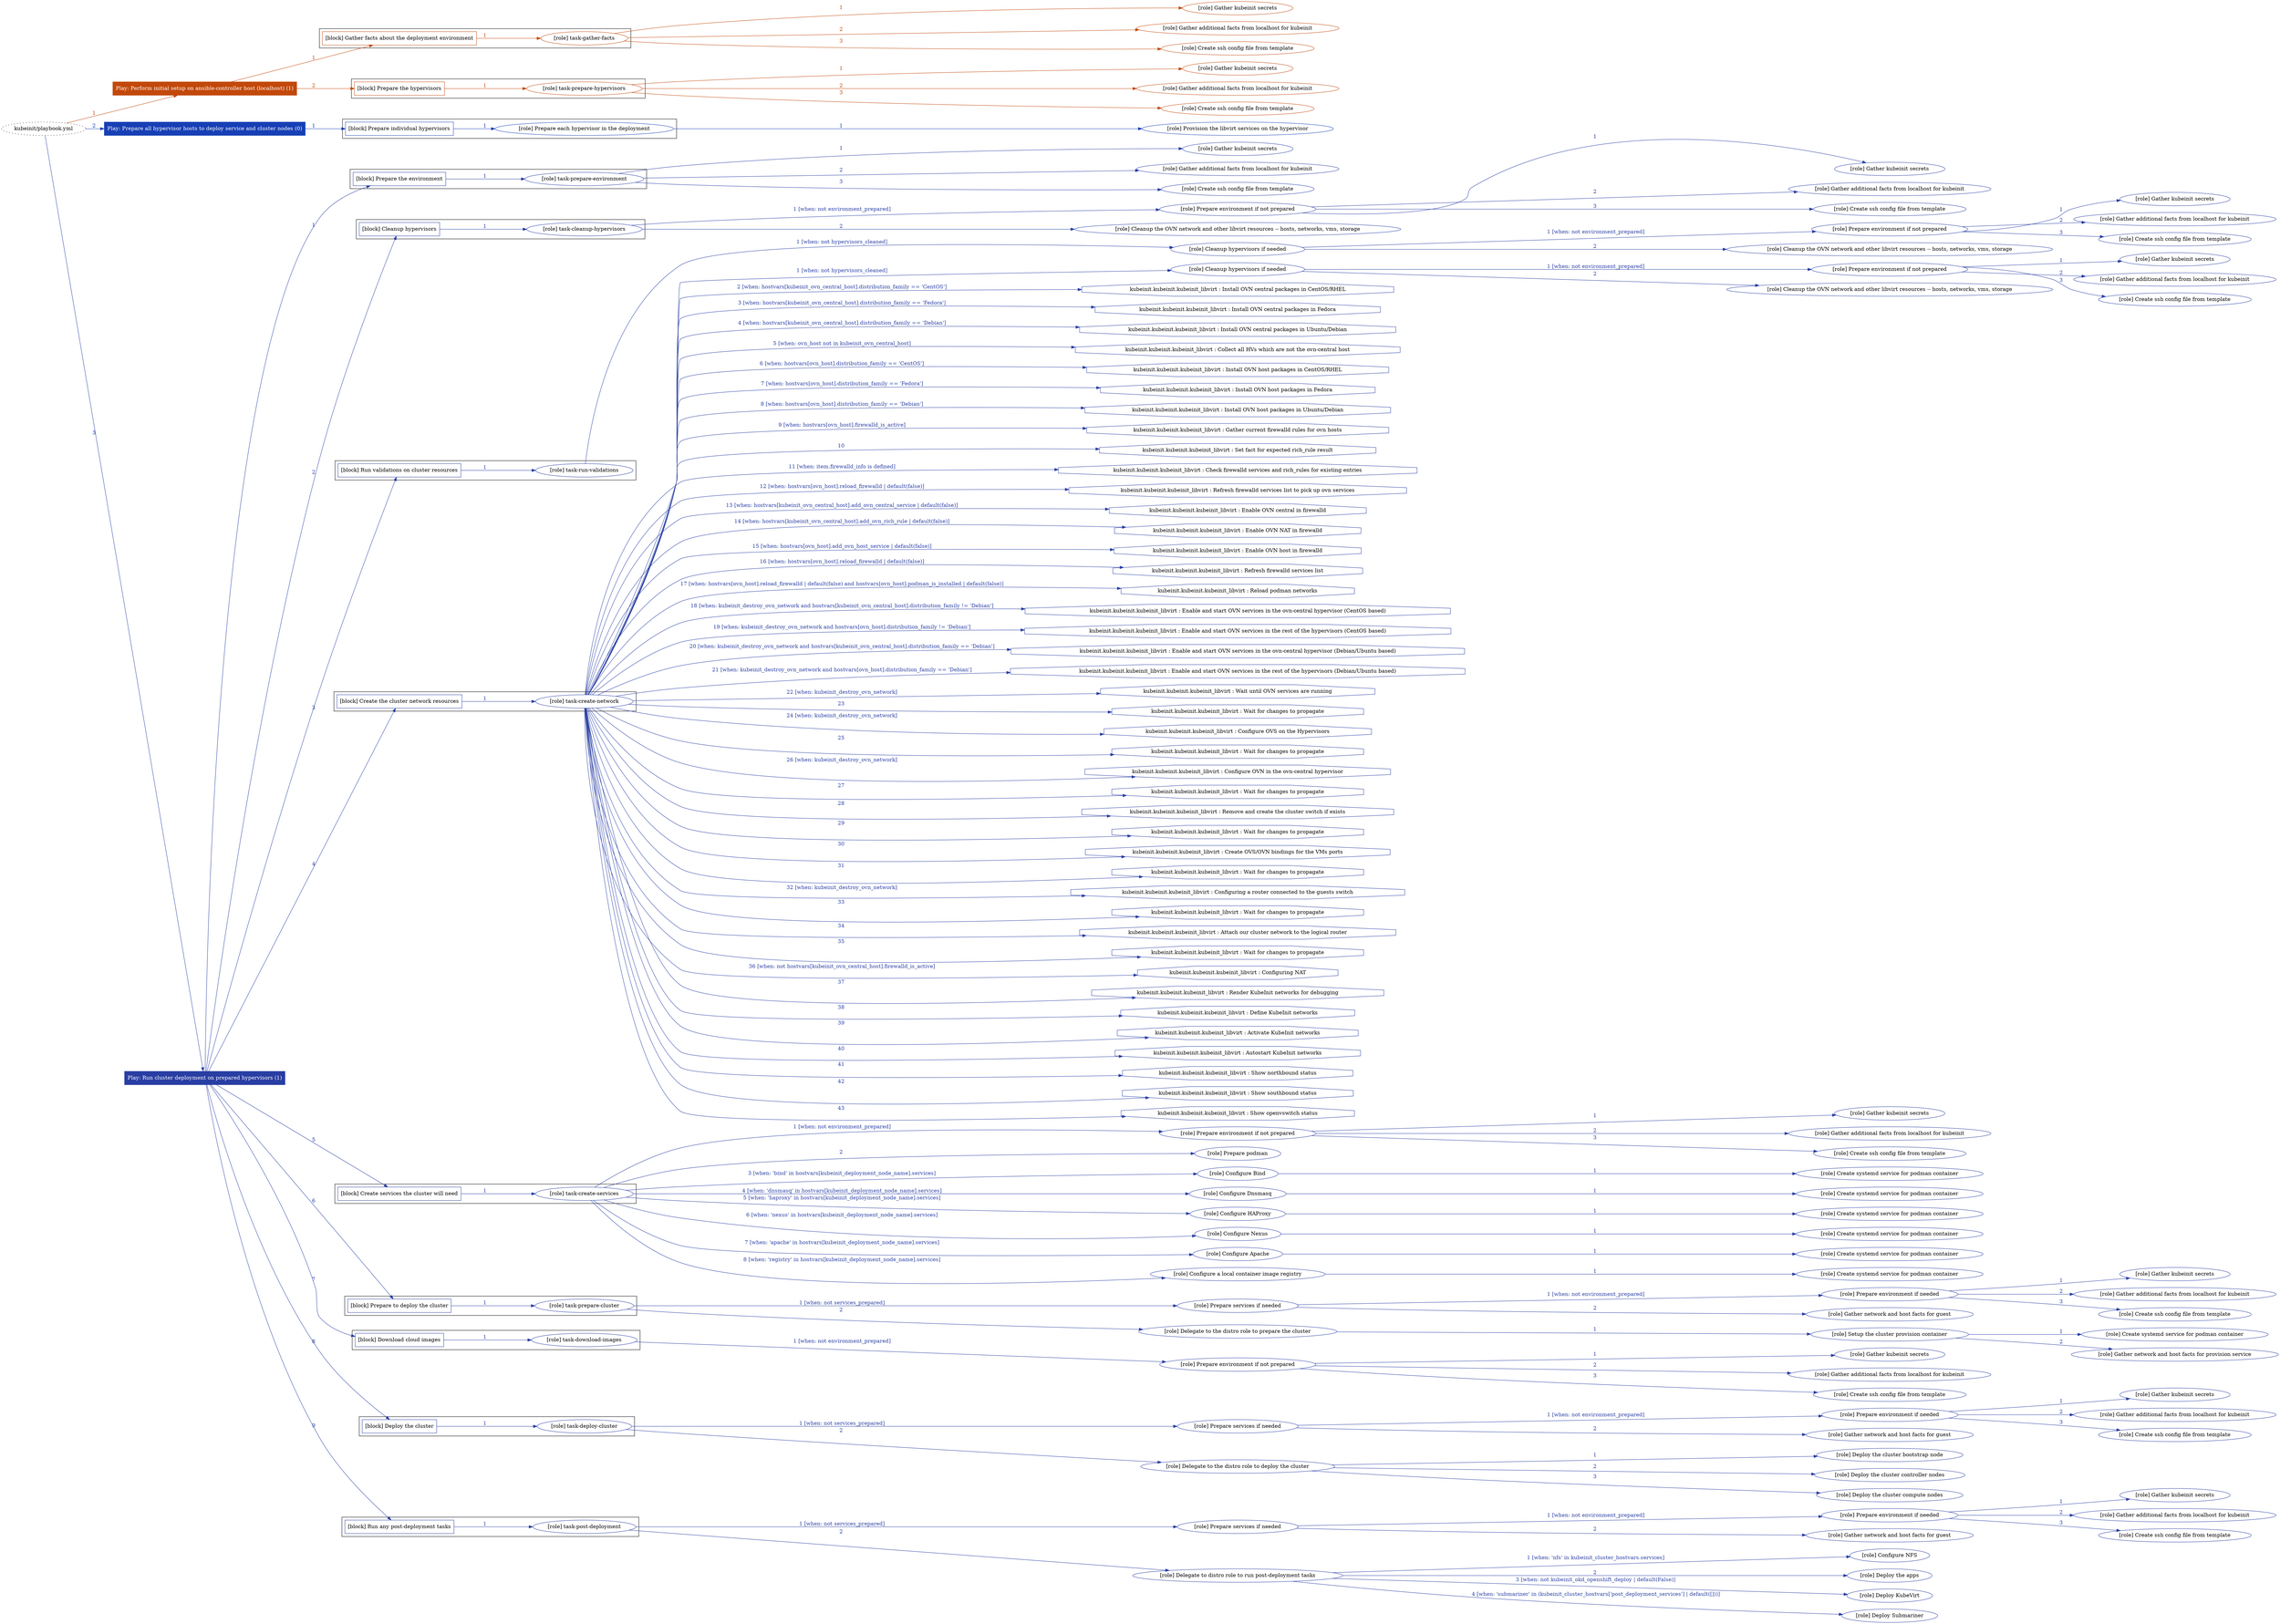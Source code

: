 digraph {
	graph [concentrate=true ordering=in rankdir=LR ratio=fill]
	edge [esep=5 sep=10]
	"kubeinit/playbook.yml" [URL="/home/runner/work/kubeinit/kubeinit/kubeinit/playbook.yml" id=playbook_14db93aa style=dotted]
	play_99d4d581 [label="Play: Perform initial setup on ansible-controller host (localhost) (1)" URL="/home/runner/work/kubeinit/kubeinit/kubeinit/playbook.yml" color="#c2480a" fontcolor="#ffffff" id=play_99d4d581 shape=box style=filled tooltip=localhost]
	"kubeinit/playbook.yml" -> play_99d4d581 [label="1 " color="#c2480a" fontcolor="#c2480a" id=edge_37c6b0df labeltooltip="1 " tooltip="1 "]
	subgraph "Gather kubeinit secrets" {
		role_57b18841 [label="[role] Gather kubeinit secrets" URL="/home/runner/.ansible/collections/ansible_collections/kubeinit/kubeinit/roles/kubeinit_prepare/tasks/gather_kubeinit_facts.yml" color="#c2480a" id=role_57b18841 tooltip="Gather kubeinit secrets"]
	}
	subgraph "Gather additional facts from localhost for kubeinit" {
		role_8f36a51e [label="[role] Gather additional facts from localhost for kubeinit" URL="/home/runner/.ansible/collections/ansible_collections/kubeinit/kubeinit/roles/kubeinit_prepare/tasks/gather_kubeinit_facts.yml" color="#c2480a" id=role_8f36a51e tooltip="Gather additional facts from localhost for kubeinit"]
	}
	subgraph "Create ssh config file from template" {
		role_8d363732 [label="[role] Create ssh config file from template" URL="/home/runner/.ansible/collections/ansible_collections/kubeinit/kubeinit/roles/kubeinit_prepare/tasks/gather_kubeinit_facts.yml" color="#c2480a" id=role_8d363732 tooltip="Create ssh config file from template"]
	}
	subgraph "task-gather-facts" {
		role_b30131a2 [label="[role] task-gather-facts" URL="/home/runner/work/kubeinit/kubeinit/kubeinit/playbook.yml" color="#c2480a" id=role_b30131a2 tooltip="task-gather-facts"]
		role_b30131a2 -> role_57b18841 [label="1 " color="#c2480a" fontcolor="#c2480a" id=edge_d9a5288d labeltooltip="1 " tooltip="1 "]
		role_b30131a2 -> role_8f36a51e [label="2 " color="#c2480a" fontcolor="#c2480a" id=edge_1ef9a5ff labeltooltip="2 " tooltip="2 "]
		role_b30131a2 -> role_8d363732 [label="3 " color="#c2480a" fontcolor="#c2480a" id=edge_699c282f labeltooltip="3 " tooltip="3 "]
	}
	subgraph "Gather kubeinit secrets" {
		role_68fb4c37 [label="[role] Gather kubeinit secrets" URL="/home/runner/.ansible/collections/ansible_collections/kubeinit/kubeinit/roles/kubeinit_prepare/tasks/gather_kubeinit_facts.yml" color="#c2480a" id=role_68fb4c37 tooltip="Gather kubeinit secrets"]
	}
	subgraph "Gather additional facts from localhost for kubeinit" {
		role_a512f838 [label="[role] Gather additional facts from localhost for kubeinit" URL="/home/runner/.ansible/collections/ansible_collections/kubeinit/kubeinit/roles/kubeinit_prepare/tasks/gather_kubeinit_facts.yml" color="#c2480a" id=role_a512f838 tooltip="Gather additional facts from localhost for kubeinit"]
	}
	subgraph "Create ssh config file from template" {
		role_2ed16d36 [label="[role] Create ssh config file from template" URL="/home/runner/.ansible/collections/ansible_collections/kubeinit/kubeinit/roles/kubeinit_prepare/tasks/gather_kubeinit_facts.yml" color="#c2480a" id=role_2ed16d36 tooltip="Create ssh config file from template"]
	}
	subgraph "task-prepare-hypervisors" {
		role_6469fa6c [label="[role] task-prepare-hypervisors" URL="/home/runner/work/kubeinit/kubeinit/kubeinit/playbook.yml" color="#c2480a" id=role_6469fa6c tooltip="task-prepare-hypervisors"]
		role_6469fa6c -> role_68fb4c37 [label="1 " color="#c2480a" fontcolor="#c2480a" id=edge_a5c44e1e labeltooltip="1 " tooltip="1 "]
		role_6469fa6c -> role_a512f838 [label="2 " color="#c2480a" fontcolor="#c2480a" id=edge_272acbb5 labeltooltip="2 " tooltip="2 "]
		role_6469fa6c -> role_2ed16d36 [label="3 " color="#c2480a" fontcolor="#c2480a" id=edge_52d0f8b9 labeltooltip="3 " tooltip="3 "]
	}
	subgraph "Play: Perform initial setup on ansible-controller host (localhost) (1)" {
		play_99d4d581 -> block_8e0c5d29 [label=1 color="#c2480a" fontcolor="#c2480a" id=edge_7f04dd4d labeltooltip=1 tooltip=1]
		subgraph cluster_block_8e0c5d29 {
			block_8e0c5d29 [label="[block] Gather facts about the deployment environment" URL="/home/runner/work/kubeinit/kubeinit/kubeinit/playbook.yml" color="#c2480a" id=block_8e0c5d29 labeltooltip="Gather facts about the deployment environment" shape=box tooltip="Gather facts about the deployment environment"]
			block_8e0c5d29 -> role_b30131a2 [label="1 " color="#c2480a" fontcolor="#c2480a" id=edge_4c6136b1 labeltooltip="1 " tooltip="1 "]
		}
		play_99d4d581 -> block_993a9c75 [label=2 color="#c2480a" fontcolor="#c2480a" id=edge_0dd3eae2 labeltooltip=2 tooltip=2]
		subgraph cluster_block_993a9c75 {
			block_993a9c75 [label="[block] Prepare the hypervisors" URL="/home/runner/work/kubeinit/kubeinit/kubeinit/playbook.yml" color="#c2480a" id=block_993a9c75 labeltooltip="Prepare the hypervisors" shape=box tooltip="Prepare the hypervisors"]
			block_993a9c75 -> role_6469fa6c [label="1 " color="#c2480a" fontcolor="#c2480a" id=edge_25c1587a labeltooltip="1 " tooltip="1 "]
		}
	}
	play_672b1d1c [label="Play: Prepare all hypervisor hosts to deploy service and cluster nodes (0)" URL="/home/runner/work/kubeinit/kubeinit/kubeinit/playbook.yml" color="#173fb5" fontcolor="#ffffff" id=play_672b1d1c shape=box style=filled tooltip="Play: Prepare all hypervisor hosts to deploy service and cluster nodes (0)"]
	"kubeinit/playbook.yml" -> play_672b1d1c [label="2 " color="#173fb5" fontcolor="#173fb5" id=edge_a9ab71d6 labeltooltip="2 " tooltip="2 "]
	subgraph "Provision the libvirt services on the hypervisor" {
		role_c143e2de [label="[role] Provision the libvirt services on the hypervisor" URL="/home/runner/.ansible/collections/ansible_collections/kubeinit/kubeinit/roles/kubeinit_prepare/tasks/prepare_hypervisor.yml" color="#173fb5" id=role_c143e2de tooltip="Provision the libvirt services on the hypervisor"]
	}
	subgraph "Prepare each hypervisor in the deployment" {
		role_ce698139 [label="[role] Prepare each hypervisor in the deployment" URL="/home/runner/work/kubeinit/kubeinit/kubeinit/playbook.yml" color="#173fb5" id=role_ce698139 tooltip="Prepare each hypervisor in the deployment"]
		role_ce698139 -> role_c143e2de [label="1 " color="#173fb5" fontcolor="#173fb5" id=edge_a8cb2977 labeltooltip="1 " tooltip="1 "]
	}
	subgraph "Play: Prepare all hypervisor hosts to deploy service and cluster nodes (0)" {
		play_672b1d1c -> block_ce49e53a [label=1 color="#173fb5" fontcolor="#173fb5" id=edge_655bd335 labeltooltip=1 tooltip=1]
		subgraph cluster_block_ce49e53a {
			block_ce49e53a [label="[block] Prepare individual hypervisors" URL="/home/runner/work/kubeinit/kubeinit/kubeinit/playbook.yml" color="#173fb5" id=block_ce49e53a labeltooltip="Prepare individual hypervisors" shape=box tooltip="Prepare individual hypervisors"]
			block_ce49e53a -> role_ce698139 [label="1 " color="#173fb5" fontcolor="#173fb5" id=edge_f00a1b19 labeltooltip="1 " tooltip="1 "]
		}
	}
	play_cd0b54e1 [label="Play: Run cluster deployment on prepared hypervisors (1)" URL="/home/runner/work/kubeinit/kubeinit/kubeinit/playbook.yml" color="#293ea3" fontcolor="#ffffff" id=play_cd0b54e1 shape=box style=filled tooltip=localhost]
	"kubeinit/playbook.yml" -> play_cd0b54e1 [label="3 " color="#293ea3" fontcolor="#293ea3" id=edge_532d97dd labeltooltip="3 " tooltip="3 "]
	subgraph "Gather kubeinit secrets" {
		role_1d7f3cf2 [label="[role] Gather kubeinit secrets" URL="/home/runner/.ansible/collections/ansible_collections/kubeinit/kubeinit/roles/kubeinit_prepare/tasks/gather_kubeinit_facts.yml" color="#293ea3" id=role_1d7f3cf2 tooltip="Gather kubeinit secrets"]
	}
	subgraph "Gather additional facts from localhost for kubeinit" {
		role_058f0e70 [label="[role] Gather additional facts from localhost for kubeinit" URL="/home/runner/.ansible/collections/ansible_collections/kubeinit/kubeinit/roles/kubeinit_prepare/tasks/gather_kubeinit_facts.yml" color="#293ea3" id=role_058f0e70 tooltip="Gather additional facts from localhost for kubeinit"]
	}
	subgraph "Create ssh config file from template" {
		role_9f072e9e [label="[role] Create ssh config file from template" URL="/home/runner/.ansible/collections/ansible_collections/kubeinit/kubeinit/roles/kubeinit_prepare/tasks/gather_kubeinit_facts.yml" color="#293ea3" id=role_9f072e9e tooltip="Create ssh config file from template"]
	}
	subgraph "task-prepare-environment" {
		role_fc6162f6 [label="[role] task-prepare-environment" URL="/home/runner/work/kubeinit/kubeinit/kubeinit/playbook.yml" color="#293ea3" id=role_fc6162f6 tooltip="task-prepare-environment"]
		role_fc6162f6 -> role_1d7f3cf2 [label="1 " color="#293ea3" fontcolor="#293ea3" id=edge_d4befa20 labeltooltip="1 " tooltip="1 "]
		role_fc6162f6 -> role_058f0e70 [label="2 " color="#293ea3" fontcolor="#293ea3" id=edge_4a682598 labeltooltip="2 " tooltip="2 "]
		role_fc6162f6 -> role_9f072e9e [label="3 " color="#293ea3" fontcolor="#293ea3" id=edge_5daae9fe labeltooltip="3 " tooltip="3 "]
	}
	subgraph "Gather kubeinit secrets" {
		role_2a24319c [label="[role] Gather kubeinit secrets" URL="/home/runner/.ansible/collections/ansible_collections/kubeinit/kubeinit/roles/kubeinit_prepare/tasks/gather_kubeinit_facts.yml" color="#293ea3" id=role_2a24319c tooltip="Gather kubeinit secrets"]
	}
	subgraph "Gather additional facts from localhost for kubeinit" {
		role_7592a7df [label="[role] Gather additional facts from localhost for kubeinit" URL="/home/runner/.ansible/collections/ansible_collections/kubeinit/kubeinit/roles/kubeinit_prepare/tasks/gather_kubeinit_facts.yml" color="#293ea3" id=role_7592a7df tooltip="Gather additional facts from localhost for kubeinit"]
	}
	subgraph "Create ssh config file from template" {
		role_ade08964 [label="[role] Create ssh config file from template" URL="/home/runner/.ansible/collections/ansible_collections/kubeinit/kubeinit/roles/kubeinit_prepare/tasks/gather_kubeinit_facts.yml" color="#293ea3" id=role_ade08964 tooltip="Create ssh config file from template"]
	}
	subgraph "Prepare environment if not prepared" {
		role_52605eb2 [label="[role] Prepare environment if not prepared" URL="/home/runner/.ansible/collections/ansible_collections/kubeinit/kubeinit/roles/kubeinit_prepare/tasks/cleanup_hypervisors.yml" color="#293ea3" id=role_52605eb2 tooltip="Prepare environment if not prepared"]
		role_52605eb2 -> role_2a24319c [label="1 " color="#293ea3" fontcolor="#293ea3" id=edge_8fd24981 labeltooltip="1 " tooltip="1 "]
		role_52605eb2 -> role_7592a7df [label="2 " color="#293ea3" fontcolor="#293ea3" id=edge_6119479e labeltooltip="2 " tooltip="2 "]
		role_52605eb2 -> role_ade08964 [label="3 " color="#293ea3" fontcolor="#293ea3" id=edge_92a922e8 labeltooltip="3 " tooltip="3 "]
	}
	subgraph "Cleanup the OVN network and other libvirt resources -- hosts, networks, vms, storage" {
		role_a997b5a8 [label="[role] Cleanup the OVN network and other libvirt resources -- hosts, networks, vms, storage" URL="/home/runner/.ansible/collections/ansible_collections/kubeinit/kubeinit/roles/kubeinit_prepare/tasks/cleanup_hypervisors.yml" color="#293ea3" id=role_a997b5a8 tooltip="Cleanup the OVN network and other libvirt resources -- hosts, networks, vms, storage"]
	}
	subgraph "task-cleanup-hypervisors" {
		role_d2eba0de [label="[role] task-cleanup-hypervisors" URL="/home/runner/work/kubeinit/kubeinit/kubeinit/playbook.yml" color="#293ea3" id=role_d2eba0de tooltip="task-cleanup-hypervisors"]
		role_d2eba0de -> role_52605eb2 [label="1 [when: not environment_prepared]" color="#293ea3" fontcolor="#293ea3" id=edge_8c383de1 labeltooltip="1 [when: not environment_prepared]" tooltip="1 [when: not environment_prepared]"]
		role_d2eba0de -> role_a997b5a8 [label="2 " color="#293ea3" fontcolor="#293ea3" id=edge_33a6af0f labeltooltip="2 " tooltip="2 "]
	}
	subgraph "Gather kubeinit secrets" {
		role_e4943272 [label="[role] Gather kubeinit secrets" URL="/home/runner/.ansible/collections/ansible_collections/kubeinit/kubeinit/roles/kubeinit_prepare/tasks/gather_kubeinit_facts.yml" color="#293ea3" id=role_e4943272 tooltip="Gather kubeinit secrets"]
	}
	subgraph "Gather additional facts from localhost for kubeinit" {
		role_820c293b [label="[role] Gather additional facts from localhost for kubeinit" URL="/home/runner/.ansible/collections/ansible_collections/kubeinit/kubeinit/roles/kubeinit_prepare/tasks/gather_kubeinit_facts.yml" color="#293ea3" id=role_820c293b tooltip="Gather additional facts from localhost for kubeinit"]
	}
	subgraph "Create ssh config file from template" {
		role_6c2f23aa [label="[role] Create ssh config file from template" URL="/home/runner/.ansible/collections/ansible_collections/kubeinit/kubeinit/roles/kubeinit_prepare/tasks/gather_kubeinit_facts.yml" color="#293ea3" id=role_6c2f23aa tooltip="Create ssh config file from template"]
	}
	subgraph "Prepare environment if not prepared" {
		role_1846a700 [label="[role] Prepare environment if not prepared" URL="/home/runner/.ansible/collections/ansible_collections/kubeinit/kubeinit/roles/kubeinit_prepare/tasks/cleanup_hypervisors.yml" color="#293ea3" id=role_1846a700 tooltip="Prepare environment if not prepared"]
		role_1846a700 -> role_e4943272 [label="1 " color="#293ea3" fontcolor="#293ea3" id=edge_7373b383 labeltooltip="1 " tooltip="1 "]
		role_1846a700 -> role_820c293b [label="2 " color="#293ea3" fontcolor="#293ea3" id=edge_041fb59f labeltooltip="2 " tooltip="2 "]
		role_1846a700 -> role_6c2f23aa [label="3 " color="#293ea3" fontcolor="#293ea3" id=edge_7c5e6273 labeltooltip="3 " tooltip="3 "]
	}
	subgraph "Cleanup the OVN network and other libvirt resources -- hosts, networks, vms, storage" {
		role_c8134d55 [label="[role] Cleanup the OVN network and other libvirt resources -- hosts, networks, vms, storage" URL="/home/runner/.ansible/collections/ansible_collections/kubeinit/kubeinit/roles/kubeinit_prepare/tasks/cleanup_hypervisors.yml" color="#293ea3" id=role_c8134d55 tooltip="Cleanup the OVN network and other libvirt resources -- hosts, networks, vms, storage"]
	}
	subgraph "Cleanup hypervisors if needed" {
		role_9dd672e4 [label="[role] Cleanup hypervisors if needed" URL="/home/runner/.ansible/collections/ansible_collections/kubeinit/kubeinit/roles/kubeinit_validations/tasks/main.yml" color="#293ea3" id=role_9dd672e4 tooltip="Cleanup hypervisors if needed"]
		role_9dd672e4 -> role_1846a700 [label="1 [when: not environment_prepared]" color="#293ea3" fontcolor="#293ea3" id=edge_e27f2035 labeltooltip="1 [when: not environment_prepared]" tooltip="1 [when: not environment_prepared]"]
		role_9dd672e4 -> role_c8134d55 [label="2 " color="#293ea3" fontcolor="#293ea3" id=edge_49bad100 labeltooltip="2 " tooltip="2 "]
	}
	subgraph "task-run-validations" {
		role_1db6567d [label="[role] task-run-validations" URL="/home/runner/work/kubeinit/kubeinit/kubeinit/playbook.yml" color="#293ea3" id=role_1db6567d tooltip="task-run-validations"]
		role_1db6567d -> role_9dd672e4 [label="1 [when: not hypervisors_cleaned]" color="#293ea3" fontcolor="#293ea3" id=edge_738df784 labeltooltip="1 [when: not hypervisors_cleaned]" tooltip="1 [when: not hypervisors_cleaned]"]
	}
	subgraph "Gather kubeinit secrets" {
		role_e4098375 [label="[role] Gather kubeinit secrets" URL="/home/runner/.ansible/collections/ansible_collections/kubeinit/kubeinit/roles/kubeinit_prepare/tasks/gather_kubeinit_facts.yml" color="#293ea3" id=role_e4098375 tooltip="Gather kubeinit secrets"]
	}
	subgraph "Gather additional facts from localhost for kubeinit" {
		role_47a4e4c8 [label="[role] Gather additional facts from localhost for kubeinit" URL="/home/runner/.ansible/collections/ansible_collections/kubeinit/kubeinit/roles/kubeinit_prepare/tasks/gather_kubeinit_facts.yml" color="#293ea3" id=role_47a4e4c8 tooltip="Gather additional facts from localhost for kubeinit"]
	}
	subgraph "Create ssh config file from template" {
		role_d0b1100c [label="[role] Create ssh config file from template" URL="/home/runner/.ansible/collections/ansible_collections/kubeinit/kubeinit/roles/kubeinit_prepare/tasks/gather_kubeinit_facts.yml" color="#293ea3" id=role_d0b1100c tooltip="Create ssh config file from template"]
	}
	subgraph "Prepare environment if not prepared" {
		role_071abe80 [label="[role] Prepare environment if not prepared" URL="/home/runner/.ansible/collections/ansible_collections/kubeinit/kubeinit/roles/kubeinit_prepare/tasks/cleanup_hypervisors.yml" color="#293ea3" id=role_071abe80 tooltip="Prepare environment if not prepared"]
		role_071abe80 -> role_e4098375 [label="1 " color="#293ea3" fontcolor="#293ea3" id=edge_4d2b88fc labeltooltip="1 " tooltip="1 "]
		role_071abe80 -> role_47a4e4c8 [label="2 " color="#293ea3" fontcolor="#293ea3" id=edge_337d1098 labeltooltip="2 " tooltip="2 "]
		role_071abe80 -> role_d0b1100c [label="3 " color="#293ea3" fontcolor="#293ea3" id=edge_89e0fe67 labeltooltip="3 " tooltip="3 "]
	}
	subgraph "Cleanup the OVN network and other libvirt resources -- hosts, networks, vms, storage" {
		role_e8567991 [label="[role] Cleanup the OVN network and other libvirt resources -- hosts, networks, vms, storage" URL="/home/runner/.ansible/collections/ansible_collections/kubeinit/kubeinit/roles/kubeinit_prepare/tasks/cleanup_hypervisors.yml" color="#293ea3" id=role_e8567991 tooltip="Cleanup the OVN network and other libvirt resources -- hosts, networks, vms, storage"]
	}
	subgraph "Cleanup hypervisors if needed" {
		role_0cdc3dd7 [label="[role] Cleanup hypervisors if needed" URL="/home/runner/.ansible/collections/ansible_collections/kubeinit/kubeinit/roles/kubeinit_libvirt/tasks/create_network.yml" color="#293ea3" id=role_0cdc3dd7 tooltip="Cleanup hypervisors if needed"]
		role_0cdc3dd7 -> role_071abe80 [label="1 [when: not environment_prepared]" color="#293ea3" fontcolor="#293ea3" id=edge_ce359b6e labeltooltip="1 [when: not environment_prepared]" tooltip="1 [when: not environment_prepared]"]
		role_0cdc3dd7 -> role_e8567991 [label="2 " color="#293ea3" fontcolor="#293ea3" id=edge_9f59bdbe labeltooltip="2 " tooltip="2 "]
	}
	subgraph "task-create-network" {
		role_bf90969a [label="[role] task-create-network" URL="/home/runner/work/kubeinit/kubeinit/kubeinit/playbook.yml" color="#293ea3" id=role_bf90969a tooltip="task-create-network"]
		role_bf90969a -> role_0cdc3dd7 [label="1 [when: not hypervisors_cleaned]" color="#293ea3" fontcolor="#293ea3" id=edge_f9839451 labeltooltip="1 [when: not hypervisors_cleaned]" tooltip="1 [when: not hypervisors_cleaned]"]
		task_f6750f2d [label="kubeinit.kubeinit.kubeinit_libvirt : Install OVN central packages in CentOS/RHEL" URL="/home/runner/.ansible/collections/ansible_collections/kubeinit/kubeinit/roles/kubeinit_libvirt/tasks/create_network.yml" color="#293ea3" id=task_f6750f2d shape=octagon tooltip="kubeinit.kubeinit.kubeinit_libvirt : Install OVN central packages in CentOS/RHEL"]
		role_bf90969a -> task_f6750f2d [label="2 [when: hostvars[kubeinit_ovn_central_host].distribution_family == 'CentOS']" color="#293ea3" fontcolor="#293ea3" id=edge_160da6ab labeltooltip="2 [when: hostvars[kubeinit_ovn_central_host].distribution_family == 'CentOS']" tooltip="2 [when: hostvars[kubeinit_ovn_central_host].distribution_family == 'CentOS']"]
		task_c6a13e00 [label="kubeinit.kubeinit.kubeinit_libvirt : Install OVN central packages in Fedora" URL="/home/runner/.ansible/collections/ansible_collections/kubeinit/kubeinit/roles/kubeinit_libvirt/tasks/create_network.yml" color="#293ea3" id=task_c6a13e00 shape=octagon tooltip="kubeinit.kubeinit.kubeinit_libvirt : Install OVN central packages in Fedora"]
		role_bf90969a -> task_c6a13e00 [label="3 [when: hostvars[kubeinit_ovn_central_host].distribution_family == 'Fedora']" color="#293ea3" fontcolor="#293ea3" id=edge_1c9fc9ea labeltooltip="3 [when: hostvars[kubeinit_ovn_central_host].distribution_family == 'Fedora']" tooltip="3 [when: hostvars[kubeinit_ovn_central_host].distribution_family == 'Fedora']"]
		task_92ead588 [label="kubeinit.kubeinit.kubeinit_libvirt : Install OVN central packages in Ubuntu/Debian" URL="/home/runner/.ansible/collections/ansible_collections/kubeinit/kubeinit/roles/kubeinit_libvirt/tasks/create_network.yml" color="#293ea3" id=task_92ead588 shape=octagon tooltip="kubeinit.kubeinit.kubeinit_libvirt : Install OVN central packages in Ubuntu/Debian"]
		role_bf90969a -> task_92ead588 [label="4 [when: hostvars[kubeinit_ovn_central_host].distribution_family == 'Debian']" color="#293ea3" fontcolor="#293ea3" id=edge_fe2360b3 labeltooltip="4 [when: hostvars[kubeinit_ovn_central_host].distribution_family == 'Debian']" tooltip="4 [when: hostvars[kubeinit_ovn_central_host].distribution_family == 'Debian']"]
		task_68a5bfaa [label="kubeinit.kubeinit.kubeinit_libvirt : Collect all HVs which are not the ovn-central host" URL="/home/runner/.ansible/collections/ansible_collections/kubeinit/kubeinit/roles/kubeinit_libvirt/tasks/create_network.yml" color="#293ea3" id=task_68a5bfaa shape=octagon tooltip="kubeinit.kubeinit.kubeinit_libvirt : Collect all HVs which are not the ovn-central host"]
		role_bf90969a -> task_68a5bfaa [label="5 [when: ovn_host not in kubeinit_ovn_central_host]" color="#293ea3" fontcolor="#293ea3" id=edge_be67aad0 labeltooltip="5 [when: ovn_host not in kubeinit_ovn_central_host]" tooltip="5 [when: ovn_host not in kubeinit_ovn_central_host]"]
		task_8c6a7ca7 [label="kubeinit.kubeinit.kubeinit_libvirt : Install OVN host packages in CentOS/RHEL" URL="/home/runner/.ansible/collections/ansible_collections/kubeinit/kubeinit/roles/kubeinit_libvirt/tasks/create_network.yml" color="#293ea3" id=task_8c6a7ca7 shape=octagon tooltip="kubeinit.kubeinit.kubeinit_libvirt : Install OVN host packages in CentOS/RHEL"]
		role_bf90969a -> task_8c6a7ca7 [label="6 [when: hostvars[ovn_host].distribution_family == 'CentOS']" color="#293ea3" fontcolor="#293ea3" id=edge_8074ffdb labeltooltip="6 [when: hostvars[ovn_host].distribution_family == 'CentOS']" tooltip="6 [when: hostvars[ovn_host].distribution_family == 'CentOS']"]
		task_e107dfc7 [label="kubeinit.kubeinit.kubeinit_libvirt : Install OVN host packages in Fedora" URL="/home/runner/.ansible/collections/ansible_collections/kubeinit/kubeinit/roles/kubeinit_libvirt/tasks/create_network.yml" color="#293ea3" id=task_e107dfc7 shape=octagon tooltip="kubeinit.kubeinit.kubeinit_libvirt : Install OVN host packages in Fedora"]
		role_bf90969a -> task_e107dfc7 [label="7 [when: hostvars[ovn_host].distribution_family == 'Fedora']" color="#293ea3" fontcolor="#293ea3" id=edge_fdf67e26 labeltooltip="7 [when: hostvars[ovn_host].distribution_family == 'Fedora']" tooltip="7 [when: hostvars[ovn_host].distribution_family == 'Fedora']"]
		task_e5dadadc [label="kubeinit.kubeinit.kubeinit_libvirt : Install OVN host packages in Ubuntu/Debian" URL="/home/runner/.ansible/collections/ansible_collections/kubeinit/kubeinit/roles/kubeinit_libvirt/tasks/create_network.yml" color="#293ea3" id=task_e5dadadc shape=octagon tooltip="kubeinit.kubeinit.kubeinit_libvirt : Install OVN host packages in Ubuntu/Debian"]
		role_bf90969a -> task_e5dadadc [label="8 [when: hostvars[ovn_host].distribution_family == 'Debian']" color="#293ea3" fontcolor="#293ea3" id=edge_2c5e862a labeltooltip="8 [when: hostvars[ovn_host].distribution_family == 'Debian']" tooltip="8 [when: hostvars[ovn_host].distribution_family == 'Debian']"]
		task_1335edb4 [label="kubeinit.kubeinit.kubeinit_libvirt : Gather current firewalld rules for ovn hosts" URL="/home/runner/.ansible/collections/ansible_collections/kubeinit/kubeinit/roles/kubeinit_libvirt/tasks/create_network.yml" color="#293ea3" id=task_1335edb4 shape=octagon tooltip="kubeinit.kubeinit.kubeinit_libvirt : Gather current firewalld rules for ovn hosts"]
		role_bf90969a -> task_1335edb4 [label="9 [when: hostvars[ovn_host].firewalld_is_active]" color="#293ea3" fontcolor="#293ea3" id=edge_7116f334 labeltooltip="9 [when: hostvars[ovn_host].firewalld_is_active]" tooltip="9 [when: hostvars[ovn_host].firewalld_is_active]"]
		task_d52de094 [label="kubeinit.kubeinit.kubeinit_libvirt : Set fact for expected rich_rule result" URL="/home/runner/.ansible/collections/ansible_collections/kubeinit/kubeinit/roles/kubeinit_libvirt/tasks/create_network.yml" color="#293ea3" id=task_d52de094 shape=octagon tooltip="kubeinit.kubeinit.kubeinit_libvirt : Set fact for expected rich_rule result"]
		role_bf90969a -> task_d52de094 [label="10 " color="#293ea3" fontcolor="#293ea3" id=edge_194ca3e2 labeltooltip="10 " tooltip="10 "]
		task_dd4d2eb5 [label="kubeinit.kubeinit.kubeinit_libvirt : Check firewalld services and rich_rules for existing entries" URL="/home/runner/.ansible/collections/ansible_collections/kubeinit/kubeinit/roles/kubeinit_libvirt/tasks/create_network.yml" color="#293ea3" id=task_dd4d2eb5 shape=octagon tooltip="kubeinit.kubeinit.kubeinit_libvirt : Check firewalld services and rich_rules for existing entries"]
		role_bf90969a -> task_dd4d2eb5 [label="11 [when: item.firewalld_info is defined]" color="#293ea3" fontcolor="#293ea3" id=edge_713e567e labeltooltip="11 [when: item.firewalld_info is defined]" tooltip="11 [when: item.firewalld_info is defined]"]
		task_3f88f04d [label="kubeinit.kubeinit.kubeinit_libvirt : Refresh firewalld services list to pick up ovn services" URL="/home/runner/.ansible/collections/ansible_collections/kubeinit/kubeinit/roles/kubeinit_libvirt/tasks/create_network.yml" color="#293ea3" id=task_3f88f04d shape=octagon tooltip="kubeinit.kubeinit.kubeinit_libvirt : Refresh firewalld services list to pick up ovn services"]
		role_bf90969a -> task_3f88f04d [label="12 [when: hostvars[ovn_host].reload_firewalld | default(false)]" color="#293ea3" fontcolor="#293ea3" id=edge_ee432e57 labeltooltip="12 [when: hostvars[ovn_host].reload_firewalld | default(false)]" tooltip="12 [when: hostvars[ovn_host].reload_firewalld | default(false)]"]
		task_84c449f9 [label="kubeinit.kubeinit.kubeinit_libvirt : Enable OVN central in firewalld" URL="/home/runner/.ansible/collections/ansible_collections/kubeinit/kubeinit/roles/kubeinit_libvirt/tasks/create_network.yml" color="#293ea3" id=task_84c449f9 shape=octagon tooltip="kubeinit.kubeinit.kubeinit_libvirt : Enable OVN central in firewalld"]
		role_bf90969a -> task_84c449f9 [label="13 [when: hostvars[kubeinit_ovn_central_host].add_ovn_central_service | default(false)]" color="#293ea3" fontcolor="#293ea3" id=edge_b8a43f7f labeltooltip="13 [when: hostvars[kubeinit_ovn_central_host].add_ovn_central_service | default(false)]" tooltip="13 [when: hostvars[kubeinit_ovn_central_host].add_ovn_central_service | default(false)]"]
		task_47d2895b [label="kubeinit.kubeinit.kubeinit_libvirt : Enable OVN NAT in firewalld" URL="/home/runner/.ansible/collections/ansible_collections/kubeinit/kubeinit/roles/kubeinit_libvirt/tasks/create_network.yml" color="#293ea3" id=task_47d2895b shape=octagon tooltip="kubeinit.kubeinit.kubeinit_libvirt : Enable OVN NAT in firewalld"]
		role_bf90969a -> task_47d2895b [label="14 [when: hostvars[kubeinit_ovn_central_host].add_ovn_rich_rule | default(false)]" color="#293ea3" fontcolor="#293ea3" id=edge_c3324f5a labeltooltip="14 [when: hostvars[kubeinit_ovn_central_host].add_ovn_rich_rule | default(false)]" tooltip="14 [when: hostvars[kubeinit_ovn_central_host].add_ovn_rich_rule | default(false)]"]
		task_f17c105e [label="kubeinit.kubeinit.kubeinit_libvirt : Enable OVN host in firewalld" URL="/home/runner/.ansible/collections/ansible_collections/kubeinit/kubeinit/roles/kubeinit_libvirt/tasks/create_network.yml" color="#293ea3" id=task_f17c105e shape=octagon tooltip="kubeinit.kubeinit.kubeinit_libvirt : Enable OVN host in firewalld"]
		role_bf90969a -> task_f17c105e [label="15 [when: hostvars[ovn_host].add_ovn_host_service | default(false)]" color="#293ea3" fontcolor="#293ea3" id=edge_d9019b2b labeltooltip="15 [when: hostvars[ovn_host].add_ovn_host_service | default(false)]" tooltip="15 [when: hostvars[ovn_host].add_ovn_host_service | default(false)]"]
		task_fad4e313 [label="kubeinit.kubeinit.kubeinit_libvirt : Refresh firewalld services list" URL="/home/runner/.ansible/collections/ansible_collections/kubeinit/kubeinit/roles/kubeinit_libvirt/tasks/create_network.yml" color="#293ea3" id=task_fad4e313 shape=octagon tooltip="kubeinit.kubeinit.kubeinit_libvirt : Refresh firewalld services list"]
		role_bf90969a -> task_fad4e313 [label="16 [when: hostvars[ovn_host].reload_firewalld | default(false)]" color="#293ea3" fontcolor="#293ea3" id=edge_cd96f6e8 labeltooltip="16 [when: hostvars[ovn_host].reload_firewalld | default(false)]" tooltip="16 [when: hostvars[ovn_host].reload_firewalld | default(false)]"]
		task_f8f5b1ce [label="kubeinit.kubeinit.kubeinit_libvirt : Reload podman networks" URL="/home/runner/.ansible/collections/ansible_collections/kubeinit/kubeinit/roles/kubeinit_libvirt/tasks/create_network.yml" color="#293ea3" id=task_f8f5b1ce shape=octagon tooltip="kubeinit.kubeinit.kubeinit_libvirt : Reload podman networks"]
		role_bf90969a -> task_f8f5b1ce [label="17 [when: hostvars[ovn_host].reload_firewalld | default(false) and hostvars[ovn_host].podman_is_installed | default(false)]" color="#293ea3" fontcolor="#293ea3" id=edge_af9e1f24 labeltooltip="17 [when: hostvars[ovn_host].reload_firewalld | default(false) and hostvars[ovn_host].podman_is_installed | default(false)]" tooltip="17 [when: hostvars[ovn_host].reload_firewalld | default(false) and hostvars[ovn_host].podman_is_installed | default(false)]"]
		task_08dc338d [label="kubeinit.kubeinit.kubeinit_libvirt : Enable and start OVN services in the ovn-central hypervisor (CentOS based)" URL="/home/runner/.ansible/collections/ansible_collections/kubeinit/kubeinit/roles/kubeinit_libvirt/tasks/create_network.yml" color="#293ea3" id=task_08dc338d shape=octagon tooltip="kubeinit.kubeinit.kubeinit_libvirt : Enable and start OVN services in the ovn-central hypervisor (CentOS based)"]
		role_bf90969a -> task_08dc338d [label="18 [when: kubeinit_destroy_ovn_network and hostvars[kubeinit_ovn_central_host].distribution_family != 'Debian']" color="#293ea3" fontcolor="#293ea3" id=edge_64ddf49c labeltooltip="18 [when: kubeinit_destroy_ovn_network and hostvars[kubeinit_ovn_central_host].distribution_family != 'Debian']" tooltip="18 [when: kubeinit_destroy_ovn_network and hostvars[kubeinit_ovn_central_host].distribution_family != 'Debian']"]
		task_e049b135 [label="kubeinit.kubeinit.kubeinit_libvirt : Enable and start OVN services in the rest of the hypervisors (CentOS based)" URL="/home/runner/.ansible/collections/ansible_collections/kubeinit/kubeinit/roles/kubeinit_libvirt/tasks/create_network.yml" color="#293ea3" id=task_e049b135 shape=octagon tooltip="kubeinit.kubeinit.kubeinit_libvirt : Enable and start OVN services in the rest of the hypervisors (CentOS based)"]
		role_bf90969a -> task_e049b135 [label="19 [when: kubeinit_destroy_ovn_network and hostvars[ovn_host].distribution_family != 'Debian']" color="#293ea3" fontcolor="#293ea3" id=edge_83dd30ff labeltooltip="19 [when: kubeinit_destroy_ovn_network and hostvars[ovn_host].distribution_family != 'Debian']" tooltip="19 [when: kubeinit_destroy_ovn_network and hostvars[ovn_host].distribution_family != 'Debian']"]
		task_fd222688 [label="kubeinit.kubeinit.kubeinit_libvirt : Enable and start OVN services in the ovn-central hypervisor (Debian/Ubuntu based)" URL="/home/runner/.ansible/collections/ansible_collections/kubeinit/kubeinit/roles/kubeinit_libvirt/tasks/create_network.yml" color="#293ea3" id=task_fd222688 shape=octagon tooltip="kubeinit.kubeinit.kubeinit_libvirt : Enable and start OVN services in the ovn-central hypervisor (Debian/Ubuntu based)"]
		role_bf90969a -> task_fd222688 [label="20 [when: kubeinit_destroy_ovn_network and hostvars[kubeinit_ovn_central_host].distribution_family == 'Debian']" color="#293ea3" fontcolor="#293ea3" id=edge_ccd39b7d labeltooltip="20 [when: kubeinit_destroy_ovn_network and hostvars[kubeinit_ovn_central_host].distribution_family == 'Debian']" tooltip="20 [when: kubeinit_destroy_ovn_network and hostvars[kubeinit_ovn_central_host].distribution_family == 'Debian']"]
		task_07f35929 [label="kubeinit.kubeinit.kubeinit_libvirt : Enable and start OVN services in the rest of the hypervisors (Debian/Ubuntu based)" URL="/home/runner/.ansible/collections/ansible_collections/kubeinit/kubeinit/roles/kubeinit_libvirt/tasks/create_network.yml" color="#293ea3" id=task_07f35929 shape=octagon tooltip="kubeinit.kubeinit.kubeinit_libvirt : Enable and start OVN services in the rest of the hypervisors (Debian/Ubuntu based)"]
		role_bf90969a -> task_07f35929 [label="21 [when: kubeinit_destroy_ovn_network and hostvars[ovn_host].distribution_family == 'Debian']" color="#293ea3" fontcolor="#293ea3" id=edge_3a1d1f86 labeltooltip="21 [when: kubeinit_destroy_ovn_network and hostvars[ovn_host].distribution_family == 'Debian']" tooltip="21 [when: kubeinit_destroy_ovn_network and hostvars[ovn_host].distribution_family == 'Debian']"]
		task_151f54a2 [label="kubeinit.kubeinit.kubeinit_libvirt : Wait until OVN services are running" URL="/home/runner/.ansible/collections/ansible_collections/kubeinit/kubeinit/roles/kubeinit_libvirt/tasks/create_network.yml" color="#293ea3" id=task_151f54a2 shape=octagon tooltip="kubeinit.kubeinit.kubeinit_libvirt : Wait until OVN services are running"]
		role_bf90969a -> task_151f54a2 [label="22 [when: kubeinit_destroy_ovn_network]" color="#293ea3" fontcolor="#293ea3" id=edge_337814f5 labeltooltip="22 [when: kubeinit_destroy_ovn_network]" tooltip="22 [when: kubeinit_destroy_ovn_network]"]
		task_7c53ecf5 [label="kubeinit.kubeinit.kubeinit_libvirt : Wait for changes to propagate" URL="/home/runner/.ansible/collections/ansible_collections/kubeinit/kubeinit/roles/kubeinit_libvirt/tasks/create_network.yml" color="#293ea3" id=task_7c53ecf5 shape=octagon tooltip="kubeinit.kubeinit.kubeinit_libvirt : Wait for changes to propagate"]
		role_bf90969a -> task_7c53ecf5 [label="23 " color="#293ea3" fontcolor="#293ea3" id=edge_9dd88539 labeltooltip="23 " tooltip="23 "]
		task_594feb32 [label="kubeinit.kubeinit.kubeinit_libvirt : Configure OVS on the Hypervisors" URL="/home/runner/.ansible/collections/ansible_collections/kubeinit/kubeinit/roles/kubeinit_libvirt/tasks/create_network.yml" color="#293ea3" id=task_594feb32 shape=octagon tooltip="kubeinit.kubeinit.kubeinit_libvirt : Configure OVS on the Hypervisors"]
		role_bf90969a -> task_594feb32 [label="24 [when: kubeinit_destroy_ovn_network]" color="#293ea3" fontcolor="#293ea3" id=edge_da2f99f2 labeltooltip="24 [when: kubeinit_destroy_ovn_network]" tooltip="24 [when: kubeinit_destroy_ovn_network]"]
		task_14907a42 [label="kubeinit.kubeinit.kubeinit_libvirt : Wait for changes to propagate" URL="/home/runner/.ansible/collections/ansible_collections/kubeinit/kubeinit/roles/kubeinit_libvirt/tasks/create_network.yml" color="#293ea3" id=task_14907a42 shape=octagon tooltip="kubeinit.kubeinit.kubeinit_libvirt : Wait for changes to propagate"]
		role_bf90969a -> task_14907a42 [label="25 " color="#293ea3" fontcolor="#293ea3" id=edge_7844fa2f labeltooltip="25 " tooltip="25 "]
		task_f08d7369 [label="kubeinit.kubeinit.kubeinit_libvirt : Configure OVN in the ovn-central hypervisor" URL="/home/runner/.ansible/collections/ansible_collections/kubeinit/kubeinit/roles/kubeinit_libvirt/tasks/create_network.yml" color="#293ea3" id=task_f08d7369 shape=octagon tooltip="kubeinit.kubeinit.kubeinit_libvirt : Configure OVN in the ovn-central hypervisor"]
		role_bf90969a -> task_f08d7369 [label="26 [when: kubeinit_destroy_ovn_network]" color="#293ea3" fontcolor="#293ea3" id=edge_e37e6e43 labeltooltip="26 [when: kubeinit_destroy_ovn_network]" tooltip="26 [when: kubeinit_destroy_ovn_network]"]
		task_cd4835b2 [label="kubeinit.kubeinit.kubeinit_libvirt : Wait for changes to propagate" URL="/home/runner/.ansible/collections/ansible_collections/kubeinit/kubeinit/roles/kubeinit_libvirt/tasks/create_network.yml" color="#293ea3" id=task_cd4835b2 shape=octagon tooltip="kubeinit.kubeinit.kubeinit_libvirt : Wait for changes to propagate"]
		role_bf90969a -> task_cd4835b2 [label="27 " color="#293ea3" fontcolor="#293ea3" id=edge_e05a9c38 labeltooltip="27 " tooltip="27 "]
		task_06713ca1 [label="kubeinit.kubeinit.kubeinit_libvirt : Remove and create the cluster switch if exists" URL="/home/runner/.ansible/collections/ansible_collections/kubeinit/kubeinit/roles/kubeinit_libvirt/tasks/create_network.yml" color="#293ea3" id=task_06713ca1 shape=octagon tooltip="kubeinit.kubeinit.kubeinit_libvirt : Remove and create the cluster switch if exists"]
		role_bf90969a -> task_06713ca1 [label="28 " color="#293ea3" fontcolor="#293ea3" id=edge_e3f2d3aa labeltooltip="28 " tooltip="28 "]
		task_fbb04758 [label="kubeinit.kubeinit.kubeinit_libvirt : Wait for changes to propagate" URL="/home/runner/.ansible/collections/ansible_collections/kubeinit/kubeinit/roles/kubeinit_libvirt/tasks/create_network.yml" color="#293ea3" id=task_fbb04758 shape=octagon tooltip="kubeinit.kubeinit.kubeinit_libvirt : Wait for changes to propagate"]
		role_bf90969a -> task_fbb04758 [label="29 " color="#293ea3" fontcolor="#293ea3" id=edge_d3a9b985 labeltooltip="29 " tooltip="29 "]
		task_9e0360ca [label="kubeinit.kubeinit.kubeinit_libvirt : Create OVS/OVN bindings for the VMs ports" URL="/home/runner/.ansible/collections/ansible_collections/kubeinit/kubeinit/roles/kubeinit_libvirt/tasks/create_network.yml" color="#293ea3" id=task_9e0360ca shape=octagon tooltip="kubeinit.kubeinit.kubeinit_libvirt : Create OVS/OVN bindings for the VMs ports"]
		role_bf90969a -> task_9e0360ca [label="30 " color="#293ea3" fontcolor="#293ea3" id=edge_67e2ced3 labeltooltip="30 " tooltip="30 "]
		task_32e138a9 [label="kubeinit.kubeinit.kubeinit_libvirt : Wait for changes to propagate" URL="/home/runner/.ansible/collections/ansible_collections/kubeinit/kubeinit/roles/kubeinit_libvirt/tasks/create_network.yml" color="#293ea3" id=task_32e138a9 shape=octagon tooltip="kubeinit.kubeinit.kubeinit_libvirt : Wait for changes to propagate"]
		role_bf90969a -> task_32e138a9 [label="31 " color="#293ea3" fontcolor="#293ea3" id=edge_4d139fa9 labeltooltip="31 " tooltip="31 "]
		task_2e2c7435 [label="kubeinit.kubeinit.kubeinit_libvirt : Configuring a router connected to the guests switch" URL="/home/runner/.ansible/collections/ansible_collections/kubeinit/kubeinit/roles/kubeinit_libvirt/tasks/create_network.yml" color="#293ea3" id=task_2e2c7435 shape=octagon tooltip="kubeinit.kubeinit.kubeinit_libvirt : Configuring a router connected to the guests switch"]
		role_bf90969a -> task_2e2c7435 [label="32 [when: kubeinit_destroy_ovn_network]" color="#293ea3" fontcolor="#293ea3" id=edge_3ea4e6bc labeltooltip="32 [when: kubeinit_destroy_ovn_network]" tooltip="32 [when: kubeinit_destroy_ovn_network]"]
		task_a44f4d6c [label="kubeinit.kubeinit.kubeinit_libvirt : Wait for changes to propagate" URL="/home/runner/.ansible/collections/ansible_collections/kubeinit/kubeinit/roles/kubeinit_libvirt/tasks/create_network.yml" color="#293ea3" id=task_a44f4d6c shape=octagon tooltip="kubeinit.kubeinit.kubeinit_libvirt : Wait for changes to propagate"]
		role_bf90969a -> task_a44f4d6c [label="33 " color="#293ea3" fontcolor="#293ea3" id=edge_487c13ce labeltooltip="33 " tooltip="33 "]
		task_1eaf4e41 [label="kubeinit.kubeinit.kubeinit_libvirt : Attach our cluster network to the logical router" URL="/home/runner/.ansible/collections/ansible_collections/kubeinit/kubeinit/roles/kubeinit_libvirt/tasks/create_network.yml" color="#293ea3" id=task_1eaf4e41 shape=octagon tooltip="kubeinit.kubeinit.kubeinit_libvirt : Attach our cluster network to the logical router"]
		role_bf90969a -> task_1eaf4e41 [label="34 " color="#293ea3" fontcolor="#293ea3" id=edge_336d8a85 labeltooltip="34 " tooltip="34 "]
		task_e8dbdef2 [label="kubeinit.kubeinit.kubeinit_libvirt : Wait for changes to propagate" URL="/home/runner/.ansible/collections/ansible_collections/kubeinit/kubeinit/roles/kubeinit_libvirt/tasks/create_network.yml" color="#293ea3" id=task_e8dbdef2 shape=octagon tooltip="kubeinit.kubeinit.kubeinit_libvirt : Wait for changes to propagate"]
		role_bf90969a -> task_e8dbdef2 [label="35 " color="#293ea3" fontcolor="#293ea3" id=edge_112ecb9c labeltooltip="35 " tooltip="35 "]
		task_23bf25dc [label="kubeinit.kubeinit.kubeinit_libvirt : Configuring NAT" URL="/home/runner/.ansible/collections/ansible_collections/kubeinit/kubeinit/roles/kubeinit_libvirt/tasks/create_network.yml" color="#293ea3" id=task_23bf25dc shape=octagon tooltip="kubeinit.kubeinit.kubeinit_libvirt : Configuring NAT"]
		role_bf90969a -> task_23bf25dc [label="36 [when: not hostvars[kubeinit_ovn_central_host].firewalld_is_active]" color="#293ea3" fontcolor="#293ea3" id=edge_bdc5cabf labeltooltip="36 [when: not hostvars[kubeinit_ovn_central_host].firewalld_is_active]" tooltip="36 [when: not hostvars[kubeinit_ovn_central_host].firewalld_is_active]"]
		task_71e3c958 [label="kubeinit.kubeinit.kubeinit_libvirt : Render KubeInit networks for debugging" URL="/home/runner/.ansible/collections/ansible_collections/kubeinit/kubeinit/roles/kubeinit_libvirt/tasks/create_network.yml" color="#293ea3" id=task_71e3c958 shape=octagon tooltip="kubeinit.kubeinit.kubeinit_libvirt : Render KubeInit networks for debugging"]
		role_bf90969a -> task_71e3c958 [label="37 " color="#293ea3" fontcolor="#293ea3" id=edge_90bc5e5d labeltooltip="37 " tooltip="37 "]
		task_84746861 [label="kubeinit.kubeinit.kubeinit_libvirt : Define KubeInit networks" URL="/home/runner/.ansible/collections/ansible_collections/kubeinit/kubeinit/roles/kubeinit_libvirt/tasks/create_network.yml" color="#293ea3" id=task_84746861 shape=octagon tooltip="kubeinit.kubeinit.kubeinit_libvirt : Define KubeInit networks"]
		role_bf90969a -> task_84746861 [label="38 " color="#293ea3" fontcolor="#293ea3" id=edge_22a8df47 labeltooltip="38 " tooltip="38 "]
		task_fb67061e [label="kubeinit.kubeinit.kubeinit_libvirt : Activate KubeInit networks" URL="/home/runner/.ansible/collections/ansible_collections/kubeinit/kubeinit/roles/kubeinit_libvirt/tasks/create_network.yml" color="#293ea3" id=task_fb67061e shape=octagon tooltip="kubeinit.kubeinit.kubeinit_libvirt : Activate KubeInit networks"]
		role_bf90969a -> task_fb67061e [label="39 " color="#293ea3" fontcolor="#293ea3" id=edge_e78af755 labeltooltip="39 " tooltip="39 "]
		task_e825e7e2 [label="kubeinit.kubeinit.kubeinit_libvirt : Autostart KubeInit networks" URL="/home/runner/.ansible/collections/ansible_collections/kubeinit/kubeinit/roles/kubeinit_libvirt/tasks/create_network.yml" color="#293ea3" id=task_e825e7e2 shape=octagon tooltip="kubeinit.kubeinit.kubeinit_libvirt : Autostart KubeInit networks"]
		role_bf90969a -> task_e825e7e2 [label="40 " color="#293ea3" fontcolor="#293ea3" id=edge_cfb10fa2 labeltooltip="40 " tooltip="40 "]
		task_dbcc72e7 [label="kubeinit.kubeinit.kubeinit_libvirt : Show northbound status" URL="/home/runner/.ansible/collections/ansible_collections/kubeinit/kubeinit/roles/kubeinit_libvirt/tasks/create_network.yml" color="#293ea3" id=task_dbcc72e7 shape=octagon tooltip="kubeinit.kubeinit.kubeinit_libvirt : Show northbound status"]
		role_bf90969a -> task_dbcc72e7 [label="41 " color="#293ea3" fontcolor="#293ea3" id=edge_9c508f35 labeltooltip="41 " tooltip="41 "]
		task_e5339830 [label="kubeinit.kubeinit.kubeinit_libvirt : Show southbound status" URL="/home/runner/.ansible/collections/ansible_collections/kubeinit/kubeinit/roles/kubeinit_libvirt/tasks/create_network.yml" color="#293ea3" id=task_e5339830 shape=octagon tooltip="kubeinit.kubeinit.kubeinit_libvirt : Show southbound status"]
		role_bf90969a -> task_e5339830 [label="42 " color="#293ea3" fontcolor="#293ea3" id=edge_56eaccfb labeltooltip="42 " tooltip="42 "]
		task_517fc39d [label="kubeinit.kubeinit.kubeinit_libvirt : Show openvswitch status" URL="/home/runner/.ansible/collections/ansible_collections/kubeinit/kubeinit/roles/kubeinit_libvirt/tasks/create_network.yml" color="#293ea3" id=task_517fc39d shape=octagon tooltip="kubeinit.kubeinit.kubeinit_libvirt : Show openvswitch status"]
		role_bf90969a -> task_517fc39d [label="43 " color="#293ea3" fontcolor="#293ea3" id=edge_f346f21a labeltooltip="43 " tooltip="43 "]
	}
	subgraph "Gather kubeinit secrets" {
		role_7959c9f0 [label="[role] Gather kubeinit secrets" URL="/home/runner/.ansible/collections/ansible_collections/kubeinit/kubeinit/roles/kubeinit_prepare/tasks/gather_kubeinit_facts.yml" color="#293ea3" id=role_7959c9f0 tooltip="Gather kubeinit secrets"]
	}
	subgraph "Gather additional facts from localhost for kubeinit" {
		role_1132572c [label="[role] Gather additional facts from localhost for kubeinit" URL="/home/runner/.ansible/collections/ansible_collections/kubeinit/kubeinit/roles/kubeinit_prepare/tasks/gather_kubeinit_facts.yml" color="#293ea3" id=role_1132572c tooltip="Gather additional facts from localhost for kubeinit"]
	}
	subgraph "Create ssh config file from template" {
		role_be5bd860 [label="[role] Create ssh config file from template" URL="/home/runner/.ansible/collections/ansible_collections/kubeinit/kubeinit/roles/kubeinit_prepare/tasks/gather_kubeinit_facts.yml" color="#293ea3" id=role_be5bd860 tooltip="Create ssh config file from template"]
	}
	subgraph "Prepare environment if not prepared" {
		role_e38c8637 [label="[role] Prepare environment if not prepared" URL="/home/runner/.ansible/collections/ansible_collections/kubeinit/kubeinit/roles/kubeinit_services/tasks/main.yml" color="#293ea3" id=role_e38c8637 tooltip="Prepare environment if not prepared"]
		role_e38c8637 -> role_7959c9f0 [label="1 " color="#293ea3" fontcolor="#293ea3" id=edge_0b5e5b06 labeltooltip="1 " tooltip="1 "]
		role_e38c8637 -> role_1132572c [label="2 " color="#293ea3" fontcolor="#293ea3" id=edge_41bf1491 labeltooltip="2 " tooltip="2 "]
		role_e38c8637 -> role_be5bd860 [label="3 " color="#293ea3" fontcolor="#293ea3" id=edge_fe1c2f9a labeltooltip="3 " tooltip="3 "]
	}
	subgraph "Prepare podman" {
		role_9f8be7ab [label="[role] Prepare podman" URL="/home/runner/.ansible/collections/ansible_collections/kubeinit/kubeinit/roles/kubeinit_services/tasks/00_create_service_pod.yml" color="#293ea3" id=role_9f8be7ab tooltip="Prepare podman"]
	}
	subgraph "Create systemd service for podman container" {
		role_e9ae89a6 [label="[role] Create systemd service for podman container" URL="/home/runner/.ansible/collections/ansible_collections/kubeinit/kubeinit/roles/kubeinit_bind/tasks/main.yml" color="#293ea3" id=role_e9ae89a6 tooltip="Create systemd service for podman container"]
	}
	subgraph "Configure Bind" {
		role_86040bbe [label="[role] Configure Bind" URL="/home/runner/.ansible/collections/ansible_collections/kubeinit/kubeinit/roles/kubeinit_services/tasks/start_services_containers.yml" color="#293ea3" id=role_86040bbe tooltip="Configure Bind"]
		role_86040bbe -> role_e9ae89a6 [label="1 " color="#293ea3" fontcolor="#293ea3" id=edge_708a35ff labeltooltip="1 " tooltip="1 "]
	}
	subgraph "Create systemd service for podman container" {
		role_e27f31c8 [label="[role] Create systemd service for podman container" URL="/home/runner/.ansible/collections/ansible_collections/kubeinit/kubeinit/roles/kubeinit_dnsmasq/tasks/main.yml" color="#293ea3" id=role_e27f31c8 tooltip="Create systemd service for podman container"]
	}
	subgraph "Configure Dnsmasq" {
		role_e7fbc19d [label="[role] Configure Dnsmasq" URL="/home/runner/.ansible/collections/ansible_collections/kubeinit/kubeinit/roles/kubeinit_services/tasks/start_services_containers.yml" color="#293ea3" id=role_e7fbc19d tooltip="Configure Dnsmasq"]
		role_e7fbc19d -> role_e27f31c8 [label="1 " color="#293ea3" fontcolor="#293ea3" id=edge_892f7db5 labeltooltip="1 " tooltip="1 "]
	}
	subgraph "Create systemd service for podman container" {
		role_5df44a28 [label="[role] Create systemd service for podman container" URL="/home/runner/.ansible/collections/ansible_collections/kubeinit/kubeinit/roles/kubeinit_haproxy/tasks/main.yml" color="#293ea3" id=role_5df44a28 tooltip="Create systemd service for podman container"]
	}
	subgraph "Configure HAProxy" {
		role_3d3a3de5 [label="[role] Configure HAProxy" URL="/home/runner/.ansible/collections/ansible_collections/kubeinit/kubeinit/roles/kubeinit_services/tasks/start_services_containers.yml" color="#293ea3" id=role_3d3a3de5 tooltip="Configure HAProxy"]
		role_3d3a3de5 -> role_5df44a28 [label="1 " color="#293ea3" fontcolor="#293ea3" id=edge_5cc66c4e labeltooltip="1 " tooltip="1 "]
	}
	subgraph "Create systemd service for podman container" {
		role_b834b90d [label="[role] Create systemd service for podman container" URL="/home/runner/.ansible/collections/ansible_collections/kubeinit/kubeinit/roles/kubeinit_nexus/tasks/main.yml" color="#293ea3" id=role_b834b90d tooltip="Create systemd service for podman container"]
	}
	subgraph "Configure Nexus" {
		role_05f8065e [label="[role] Configure Nexus" URL="/home/runner/.ansible/collections/ansible_collections/kubeinit/kubeinit/roles/kubeinit_services/tasks/start_services_containers.yml" color="#293ea3" id=role_05f8065e tooltip="Configure Nexus"]
		role_05f8065e -> role_b834b90d [label="1 " color="#293ea3" fontcolor="#293ea3" id=edge_37d3843d labeltooltip="1 " tooltip="1 "]
	}
	subgraph "Create systemd service for podman container" {
		role_eee314af [label="[role] Create systemd service for podman container" URL="/home/runner/.ansible/collections/ansible_collections/kubeinit/kubeinit/roles/kubeinit_apache/tasks/main.yml" color="#293ea3" id=role_eee314af tooltip="Create systemd service for podman container"]
	}
	subgraph "Configure Apache" {
		role_1542fcdc [label="[role] Configure Apache" URL="/home/runner/.ansible/collections/ansible_collections/kubeinit/kubeinit/roles/kubeinit_services/tasks/start_services_containers.yml" color="#293ea3" id=role_1542fcdc tooltip="Configure Apache"]
		role_1542fcdc -> role_eee314af [label="1 " color="#293ea3" fontcolor="#293ea3" id=edge_2c84a1e0 labeltooltip="1 " tooltip="1 "]
	}
	subgraph "Create systemd service for podman container" {
		role_605fed7a [label="[role] Create systemd service for podman container" URL="/home/runner/.ansible/collections/ansible_collections/kubeinit/kubeinit/roles/kubeinit_registry/tasks/main.yml" color="#293ea3" id=role_605fed7a tooltip="Create systemd service for podman container"]
	}
	subgraph "Configure a local container image registry" {
		role_5c7426f2 [label="[role] Configure a local container image registry" URL="/home/runner/.ansible/collections/ansible_collections/kubeinit/kubeinit/roles/kubeinit_services/tasks/start_services_containers.yml" color="#293ea3" id=role_5c7426f2 tooltip="Configure a local container image registry"]
		role_5c7426f2 -> role_605fed7a [label="1 " color="#293ea3" fontcolor="#293ea3" id=edge_c186ca05 labeltooltip="1 " tooltip="1 "]
	}
	subgraph "task-create-services" {
		role_483eefe3 [label="[role] task-create-services" URL="/home/runner/work/kubeinit/kubeinit/kubeinit/playbook.yml" color="#293ea3" id=role_483eefe3 tooltip="task-create-services"]
		role_483eefe3 -> role_e38c8637 [label="1 [when: not environment_prepared]" color="#293ea3" fontcolor="#293ea3" id=edge_e77f1a12 labeltooltip="1 [when: not environment_prepared]" tooltip="1 [when: not environment_prepared]"]
		role_483eefe3 -> role_9f8be7ab [label="2 " color="#293ea3" fontcolor="#293ea3" id=edge_f1c7767b labeltooltip="2 " tooltip="2 "]
		role_483eefe3 -> role_86040bbe [label="3 [when: 'bind' in hostvars[kubeinit_deployment_node_name].services]" color="#293ea3" fontcolor="#293ea3" id=edge_517eb689 labeltooltip="3 [when: 'bind' in hostvars[kubeinit_deployment_node_name].services]" tooltip="3 [when: 'bind' in hostvars[kubeinit_deployment_node_name].services]"]
		role_483eefe3 -> role_e7fbc19d [label="4 [when: 'dnsmasq' in hostvars[kubeinit_deployment_node_name].services]" color="#293ea3" fontcolor="#293ea3" id=edge_750abaf8 labeltooltip="4 [when: 'dnsmasq' in hostvars[kubeinit_deployment_node_name].services]" tooltip="4 [when: 'dnsmasq' in hostvars[kubeinit_deployment_node_name].services]"]
		role_483eefe3 -> role_3d3a3de5 [label="5 [when: 'haproxy' in hostvars[kubeinit_deployment_node_name].services]" color="#293ea3" fontcolor="#293ea3" id=edge_a794d272 labeltooltip="5 [when: 'haproxy' in hostvars[kubeinit_deployment_node_name].services]" tooltip="5 [when: 'haproxy' in hostvars[kubeinit_deployment_node_name].services]"]
		role_483eefe3 -> role_05f8065e [label="6 [when: 'nexus' in hostvars[kubeinit_deployment_node_name].services]" color="#293ea3" fontcolor="#293ea3" id=edge_0e6871bd labeltooltip="6 [when: 'nexus' in hostvars[kubeinit_deployment_node_name].services]" tooltip="6 [when: 'nexus' in hostvars[kubeinit_deployment_node_name].services]"]
		role_483eefe3 -> role_1542fcdc [label="7 [when: 'apache' in hostvars[kubeinit_deployment_node_name].services]" color="#293ea3" fontcolor="#293ea3" id=edge_fd001ec8 labeltooltip="7 [when: 'apache' in hostvars[kubeinit_deployment_node_name].services]" tooltip="7 [when: 'apache' in hostvars[kubeinit_deployment_node_name].services]"]
		role_483eefe3 -> role_5c7426f2 [label="8 [when: 'registry' in hostvars[kubeinit_deployment_node_name].services]" color="#293ea3" fontcolor="#293ea3" id=edge_6bd90b92 labeltooltip="8 [when: 'registry' in hostvars[kubeinit_deployment_node_name].services]" tooltip="8 [when: 'registry' in hostvars[kubeinit_deployment_node_name].services]"]
	}
	subgraph "Gather kubeinit secrets" {
		role_d86f51aa [label="[role] Gather kubeinit secrets" URL="/home/runner/.ansible/collections/ansible_collections/kubeinit/kubeinit/roles/kubeinit_prepare/tasks/gather_kubeinit_facts.yml" color="#293ea3" id=role_d86f51aa tooltip="Gather kubeinit secrets"]
	}
	subgraph "Gather additional facts from localhost for kubeinit" {
		role_3da992c8 [label="[role] Gather additional facts from localhost for kubeinit" URL="/home/runner/.ansible/collections/ansible_collections/kubeinit/kubeinit/roles/kubeinit_prepare/tasks/gather_kubeinit_facts.yml" color="#293ea3" id=role_3da992c8 tooltip="Gather additional facts from localhost for kubeinit"]
	}
	subgraph "Create ssh config file from template" {
		role_f828107d [label="[role] Create ssh config file from template" URL="/home/runner/.ansible/collections/ansible_collections/kubeinit/kubeinit/roles/kubeinit_prepare/tasks/gather_kubeinit_facts.yml" color="#293ea3" id=role_f828107d tooltip="Create ssh config file from template"]
	}
	subgraph "Prepare environment if needed" {
		role_671f9d1c [label="[role] Prepare environment if needed" URL="/home/runner/.ansible/collections/ansible_collections/kubeinit/kubeinit/roles/kubeinit_services/tasks/prepare_services.yml" color="#293ea3" id=role_671f9d1c tooltip="Prepare environment if needed"]
		role_671f9d1c -> role_d86f51aa [label="1 " color="#293ea3" fontcolor="#293ea3" id=edge_750490b8 labeltooltip="1 " tooltip="1 "]
		role_671f9d1c -> role_3da992c8 [label="2 " color="#293ea3" fontcolor="#293ea3" id=edge_49e75acd labeltooltip="2 " tooltip="2 "]
		role_671f9d1c -> role_f828107d [label="3 " color="#293ea3" fontcolor="#293ea3" id=edge_566c4110 labeltooltip="3 " tooltip="3 "]
	}
	subgraph "Gather network and host facts for guest" {
		role_f2c7730a [label="[role] Gather network and host facts for guest" URL="/home/runner/.ansible/collections/ansible_collections/kubeinit/kubeinit/roles/kubeinit_services/tasks/prepare_services.yml" color="#293ea3" id=role_f2c7730a tooltip="Gather network and host facts for guest"]
	}
	subgraph "Prepare services if needed" {
		role_c796243a [label="[role] Prepare services if needed" URL="/home/runner/.ansible/collections/ansible_collections/kubeinit/kubeinit/roles/kubeinit_prepare/tasks/prepare_cluster.yml" color="#293ea3" id=role_c796243a tooltip="Prepare services if needed"]
		role_c796243a -> role_671f9d1c [label="1 [when: not environment_prepared]" color="#293ea3" fontcolor="#293ea3" id=edge_6e62c632 labeltooltip="1 [when: not environment_prepared]" tooltip="1 [when: not environment_prepared]"]
		role_c796243a -> role_f2c7730a [label="2 " color="#293ea3" fontcolor="#293ea3" id=edge_7b84e722 labeltooltip="2 " tooltip="2 "]
	}
	subgraph "Create systemd service for podman container" {
		role_ee34fa1b [label="[role] Create systemd service for podman container" URL="/home/runner/.ansible/collections/ansible_collections/kubeinit/kubeinit/roles/kubeinit_services/tasks/create_provision_container.yml" color="#293ea3" id=role_ee34fa1b tooltip="Create systemd service for podman container"]
	}
	subgraph "Gather network and host facts for provision service" {
		role_3417be21 [label="[role] Gather network and host facts for provision service" URL="/home/runner/.ansible/collections/ansible_collections/kubeinit/kubeinit/roles/kubeinit_services/tasks/create_provision_container.yml" color="#293ea3" id=role_3417be21 tooltip="Gather network and host facts for provision service"]
	}
	subgraph "Setup the cluster provision container" {
		role_47912dc1 [label="[role] Setup the cluster provision container" URL="/home/runner/.ansible/collections/ansible_collections/kubeinit/kubeinit/roles/kubeinit_okd/tasks/prepare_cluster.yml" color="#293ea3" id=role_47912dc1 tooltip="Setup the cluster provision container"]
		role_47912dc1 -> role_ee34fa1b [label="1 " color="#293ea3" fontcolor="#293ea3" id=edge_e58e8b03 labeltooltip="1 " tooltip="1 "]
		role_47912dc1 -> role_3417be21 [label="2 " color="#293ea3" fontcolor="#293ea3" id=edge_fcd4a8d9 labeltooltip="2 " tooltip="2 "]
	}
	subgraph "Delegate to the distro role to prepare the cluster" {
		role_8882d074 [label="[role] Delegate to the distro role to prepare the cluster" URL="/home/runner/.ansible/collections/ansible_collections/kubeinit/kubeinit/roles/kubeinit_prepare/tasks/prepare_cluster.yml" color="#293ea3" id=role_8882d074 tooltip="Delegate to the distro role to prepare the cluster"]
		role_8882d074 -> role_47912dc1 [label="1 " color="#293ea3" fontcolor="#293ea3" id=edge_86c7abd1 labeltooltip="1 " tooltip="1 "]
	}
	subgraph "task-prepare-cluster" {
		role_c3ed3bbf [label="[role] task-prepare-cluster" URL="/home/runner/work/kubeinit/kubeinit/kubeinit/playbook.yml" color="#293ea3" id=role_c3ed3bbf tooltip="task-prepare-cluster"]
		role_c3ed3bbf -> role_c796243a [label="1 [when: not services_prepared]" color="#293ea3" fontcolor="#293ea3" id=edge_5907dbcd labeltooltip="1 [when: not services_prepared]" tooltip="1 [when: not services_prepared]"]
		role_c3ed3bbf -> role_8882d074 [label="2 " color="#293ea3" fontcolor="#293ea3" id=edge_b18b60a2 labeltooltip="2 " tooltip="2 "]
	}
	subgraph "Gather kubeinit secrets" {
		role_788c49c0 [label="[role] Gather kubeinit secrets" URL="/home/runner/.ansible/collections/ansible_collections/kubeinit/kubeinit/roles/kubeinit_prepare/tasks/gather_kubeinit_facts.yml" color="#293ea3" id=role_788c49c0 tooltip="Gather kubeinit secrets"]
	}
	subgraph "Gather additional facts from localhost for kubeinit" {
		role_15e5c1d5 [label="[role] Gather additional facts from localhost for kubeinit" URL="/home/runner/.ansible/collections/ansible_collections/kubeinit/kubeinit/roles/kubeinit_prepare/tasks/gather_kubeinit_facts.yml" color="#293ea3" id=role_15e5c1d5 tooltip="Gather additional facts from localhost for kubeinit"]
	}
	subgraph "Create ssh config file from template" {
		role_f03efac7 [label="[role] Create ssh config file from template" URL="/home/runner/.ansible/collections/ansible_collections/kubeinit/kubeinit/roles/kubeinit_prepare/tasks/gather_kubeinit_facts.yml" color="#293ea3" id=role_f03efac7 tooltip="Create ssh config file from template"]
	}
	subgraph "Prepare environment if not prepared" {
		role_1e99ee0a [label="[role] Prepare environment if not prepared" URL="/home/runner/.ansible/collections/ansible_collections/kubeinit/kubeinit/roles/kubeinit_libvirt/tasks/download_cloud_images.yml" color="#293ea3" id=role_1e99ee0a tooltip="Prepare environment if not prepared"]
		role_1e99ee0a -> role_788c49c0 [label="1 " color="#293ea3" fontcolor="#293ea3" id=edge_13dfa9ee labeltooltip="1 " tooltip="1 "]
		role_1e99ee0a -> role_15e5c1d5 [label="2 " color="#293ea3" fontcolor="#293ea3" id=edge_13599b26 labeltooltip="2 " tooltip="2 "]
		role_1e99ee0a -> role_f03efac7 [label="3 " color="#293ea3" fontcolor="#293ea3" id=edge_bb8b03da labeltooltip="3 " tooltip="3 "]
	}
	subgraph "task-download-images" {
		role_915eab8c [label="[role] task-download-images" URL="/home/runner/work/kubeinit/kubeinit/kubeinit/playbook.yml" color="#293ea3" id=role_915eab8c tooltip="task-download-images"]
		role_915eab8c -> role_1e99ee0a [label="1 [when: not environment_prepared]" color="#293ea3" fontcolor="#293ea3" id=edge_485e62e9 labeltooltip="1 [when: not environment_prepared]" tooltip="1 [when: not environment_prepared]"]
	}
	subgraph "Gather kubeinit secrets" {
		role_b47c1a49 [label="[role] Gather kubeinit secrets" URL="/home/runner/.ansible/collections/ansible_collections/kubeinit/kubeinit/roles/kubeinit_prepare/tasks/gather_kubeinit_facts.yml" color="#293ea3" id=role_b47c1a49 tooltip="Gather kubeinit secrets"]
	}
	subgraph "Gather additional facts from localhost for kubeinit" {
		role_57d7e695 [label="[role] Gather additional facts from localhost for kubeinit" URL="/home/runner/.ansible/collections/ansible_collections/kubeinit/kubeinit/roles/kubeinit_prepare/tasks/gather_kubeinit_facts.yml" color="#293ea3" id=role_57d7e695 tooltip="Gather additional facts from localhost for kubeinit"]
	}
	subgraph "Create ssh config file from template" {
		role_0a0016df [label="[role] Create ssh config file from template" URL="/home/runner/.ansible/collections/ansible_collections/kubeinit/kubeinit/roles/kubeinit_prepare/tasks/gather_kubeinit_facts.yml" color="#293ea3" id=role_0a0016df tooltip="Create ssh config file from template"]
	}
	subgraph "Prepare environment if needed" {
		role_cc7f16ae [label="[role] Prepare environment if needed" URL="/home/runner/.ansible/collections/ansible_collections/kubeinit/kubeinit/roles/kubeinit_services/tasks/prepare_services.yml" color="#293ea3" id=role_cc7f16ae tooltip="Prepare environment if needed"]
		role_cc7f16ae -> role_b47c1a49 [label="1 " color="#293ea3" fontcolor="#293ea3" id=edge_3ebf3c35 labeltooltip="1 " tooltip="1 "]
		role_cc7f16ae -> role_57d7e695 [label="2 " color="#293ea3" fontcolor="#293ea3" id=edge_e024fe58 labeltooltip="2 " tooltip="2 "]
		role_cc7f16ae -> role_0a0016df [label="3 " color="#293ea3" fontcolor="#293ea3" id=edge_d29b932a labeltooltip="3 " tooltip="3 "]
	}
	subgraph "Gather network and host facts for guest" {
		role_ab765854 [label="[role] Gather network and host facts for guest" URL="/home/runner/.ansible/collections/ansible_collections/kubeinit/kubeinit/roles/kubeinit_services/tasks/prepare_services.yml" color="#293ea3" id=role_ab765854 tooltip="Gather network and host facts for guest"]
	}
	subgraph "Prepare services if needed" {
		role_3f56718d [label="[role] Prepare services if needed" URL="/home/runner/.ansible/collections/ansible_collections/kubeinit/kubeinit/roles/kubeinit_prepare/tasks/deploy_cluster.yml" color="#293ea3" id=role_3f56718d tooltip="Prepare services if needed"]
		role_3f56718d -> role_cc7f16ae [label="1 [when: not environment_prepared]" color="#293ea3" fontcolor="#293ea3" id=edge_b8fa7043 labeltooltip="1 [when: not environment_prepared]" tooltip="1 [when: not environment_prepared]"]
		role_3f56718d -> role_ab765854 [label="2 " color="#293ea3" fontcolor="#293ea3" id=edge_1a1ab0a1 labeltooltip="2 " tooltip="2 "]
	}
	subgraph "Deploy the cluster bootstrap node" {
		role_bba13c84 [label="[role] Deploy the cluster bootstrap node" URL="/home/runner/.ansible/collections/ansible_collections/kubeinit/kubeinit/roles/kubeinit_okd/tasks/main.yml" color="#293ea3" id=role_bba13c84 tooltip="Deploy the cluster bootstrap node"]
	}
	subgraph "Deploy the cluster controller nodes" {
		role_564c7c24 [label="[role] Deploy the cluster controller nodes" URL="/home/runner/.ansible/collections/ansible_collections/kubeinit/kubeinit/roles/kubeinit_okd/tasks/main.yml" color="#293ea3" id=role_564c7c24 tooltip="Deploy the cluster controller nodes"]
	}
	subgraph "Deploy the cluster compute nodes" {
		role_183f3e03 [label="[role] Deploy the cluster compute nodes" URL="/home/runner/.ansible/collections/ansible_collections/kubeinit/kubeinit/roles/kubeinit_okd/tasks/main.yml" color="#293ea3" id=role_183f3e03 tooltip="Deploy the cluster compute nodes"]
	}
	subgraph "Delegate to the distro role to deploy the cluster" {
		role_5f5b2e8f [label="[role] Delegate to the distro role to deploy the cluster" URL="/home/runner/.ansible/collections/ansible_collections/kubeinit/kubeinit/roles/kubeinit_prepare/tasks/deploy_cluster.yml" color="#293ea3" id=role_5f5b2e8f tooltip="Delegate to the distro role to deploy the cluster"]
		role_5f5b2e8f -> role_bba13c84 [label="1 " color="#293ea3" fontcolor="#293ea3" id=edge_664ff1c7 labeltooltip="1 " tooltip="1 "]
		role_5f5b2e8f -> role_564c7c24 [label="2 " color="#293ea3" fontcolor="#293ea3" id=edge_fe8c430a labeltooltip="2 " tooltip="2 "]
		role_5f5b2e8f -> role_183f3e03 [label="3 " color="#293ea3" fontcolor="#293ea3" id=edge_a1ff1458 labeltooltip="3 " tooltip="3 "]
	}
	subgraph "task-deploy-cluster" {
		role_931145a9 [label="[role] task-deploy-cluster" URL="/home/runner/work/kubeinit/kubeinit/kubeinit/playbook.yml" color="#293ea3" id=role_931145a9 tooltip="task-deploy-cluster"]
		role_931145a9 -> role_3f56718d [label="1 [when: not services_prepared]" color="#293ea3" fontcolor="#293ea3" id=edge_cec7ad89 labeltooltip="1 [when: not services_prepared]" tooltip="1 [when: not services_prepared]"]
		role_931145a9 -> role_5f5b2e8f [label="2 " color="#293ea3" fontcolor="#293ea3" id=edge_09f6ffb3 labeltooltip="2 " tooltip="2 "]
	}
	subgraph "Gather kubeinit secrets" {
		role_7281e36b [label="[role] Gather kubeinit secrets" URL="/home/runner/.ansible/collections/ansible_collections/kubeinit/kubeinit/roles/kubeinit_prepare/tasks/gather_kubeinit_facts.yml" color="#293ea3" id=role_7281e36b tooltip="Gather kubeinit secrets"]
	}
	subgraph "Gather additional facts from localhost for kubeinit" {
		role_c6834f01 [label="[role] Gather additional facts from localhost for kubeinit" URL="/home/runner/.ansible/collections/ansible_collections/kubeinit/kubeinit/roles/kubeinit_prepare/tasks/gather_kubeinit_facts.yml" color="#293ea3" id=role_c6834f01 tooltip="Gather additional facts from localhost for kubeinit"]
	}
	subgraph "Create ssh config file from template" {
		role_0fecaf46 [label="[role] Create ssh config file from template" URL="/home/runner/.ansible/collections/ansible_collections/kubeinit/kubeinit/roles/kubeinit_prepare/tasks/gather_kubeinit_facts.yml" color="#293ea3" id=role_0fecaf46 tooltip="Create ssh config file from template"]
	}
	subgraph "Prepare environment if needed" {
		role_8bdee083 [label="[role] Prepare environment if needed" URL="/home/runner/.ansible/collections/ansible_collections/kubeinit/kubeinit/roles/kubeinit_services/tasks/prepare_services.yml" color="#293ea3" id=role_8bdee083 tooltip="Prepare environment if needed"]
		role_8bdee083 -> role_7281e36b [label="1 " color="#293ea3" fontcolor="#293ea3" id=edge_14c7dca7 labeltooltip="1 " tooltip="1 "]
		role_8bdee083 -> role_c6834f01 [label="2 " color="#293ea3" fontcolor="#293ea3" id=edge_26773817 labeltooltip="2 " tooltip="2 "]
		role_8bdee083 -> role_0fecaf46 [label="3 " color="#293ea3" fontcolor="#293ea3" id=edge_548cbd88 labeltooltip="3 " tooltip="3 "]
	}
	subgraph "Gather network and host facts for guest" {
		role_dc5a5162 [label="[role] Gather network and host facts for guest" URL="/home/runner/.ansible/collections/ansible_collections/kubeinit/kubeinit/roles/kubeinit_services/tasks/prepare_services.yml" color="#293ea3" id=role_dc5a5162 tooltip="Gather network and host facts for guest"]
	}
	subgraph "Prepare services if needed" {
		role_2b6e230c [label="[role] Prepare services if needed" URL="/home/runner/.ansible/collections/ansible_collections/kubeinit/kubeinit/roles/kubeinit_prepare/tasks/post_deployment.yml" color="#293ea3" id=role_2b6e230c tooltip="Prepare services if needed"]
		role_2b6e230c -> role_8bdee083 [label="1 [when: not environment_prepared]" color="#293ea3" fontcolor="#293ea3" id=edge_dc406d8f labeltooltip="1 [when: not environment_prepared]" tooltip="1 [when: not environment_prepared]"]
		role_2b6e230c -> role_dc5a5162 [label="2 " color="#293ea3" fontcolor="#293ea3" id=edge_4bdc8036 labeltooltip="2 " tooltip="2 "]
	}
	subgraph "Configure NFS" {
		role_57f28d9e [label="[role] Configure NFS" URL="/home/runner/.ansible/collections/ansible_collections/kubeinit/kubeinit/roles/kubeinit_okd/tasks/post_deployment_tasks.yml" color="#293ea3" id=role_57f28d9e tooltip="Configure NFS"]
	}
	subgraph "Deploy the apps" {
		role_2e5b8abd [label="[role] Deploy the apps" URL="/home/runner/.ansible/collections/ansible_collections/kubeinit/kubeinit/roles/kubeinit_okd/tasks/post_deployment_tasks.yml" color="#293ea3" id=role_2e5b8abd tooltip="Deploy the apps"]
	}
	subgraph "Deploy KubeVirt" {
		role_d02bdce5 [label="[role] Deploy KubeVirt" URL="/home/runner/.ansible/collections/ansible_collections/kubeinit/kubeinit/roles/kubeinit_okd/tasks/post_deployment_tasks.yml" color="#293ea3" id=role_d02bdce5 tooltip="Deploy KubeVirt"]
	}
	subgraph "Deploy Submariner" {
		role_b23dcc00 [label="[role] Deploy Submariner" URL="/home/runner/.ansible/collections/ansible_collections/kubeinit/kubeinit/roles/kubeinit_okd/tasks/post_deployment_tasks.yml" color="#293ea3" id=role_b23dcc00 tooltip="Deploy Submariner"]
	}
	subgraph "Delegate to distro role to run post-deployment tasks" {
		role_b6a94d67 [label="[role] Delegate to distro role to run post-deployment tasks" URL="/home/runner/.ansible/collections/ansible_collections/kubeinit/kubeinit/roles/kubeinit_prepare/tasks/post_deployment.yml" color="#293ea3" id=role_b6a94d67 tooltip="Delegate to distro role to run post-deployment tasks"]
		role_b6a94d67 -> role_57f28d9e [label="1 [when: 'nfs' in kubeinit_cluster_hostvars.services]" color="#293ea3" fontcolor="#293ea3" id=edge_47181dcf labeltooltip="1 [when: 'nfs' in kubeinit_cluster_hostvars.services]" tooltip="1 [when: 'nfs' in kubeinit_cluster_hostvars.services]"]
		role_b6a94d67 -> role_2e5b8abd [label="2 " color="#293ea3" fontcolor="#293ea3" id=edge_207bfc29 labeltooltip="2 " tooltip="2 "]
		role_b6a94d67 -> role_d02bdce5 [label="3 [when: not kubeinit_okd_openshift_deploy | default(False)]" color="#293ea3" fontcolor="#293ea3" id=edge_34d0e273 labeltooltip="3 [when: not kubeinit_okd_openshift_deploy | default(False)]" tooltip="3 [when: not kubeinit_okd_openshift_deploy | default(False)]"]
		role_b6a94d67 -> role_b23dcc00 [label="4 [when: 'submariner' in (kubeinit_cluster_hostvars['post_deployment_services'] | default([]))]" color="#293ea3" fontcolor="#293ea3" id=edge_28b03d77 labeltooltip="4 [when: 'submariner' in (kubeinit_cluster_hostvars['post_deployment_services'] | default([]))]" tooltip="4 [when: 'submariner' in (kubeinit_cluster_hostvars['post_deployment_services'] | default([]))]"]
	}
	subgraph "task-post-deployment" {
		role_e51320a5 [label="[role] task-post-deployment" URL="/home/runner/work/kubeinit/kubeinit/kubeinit/playbook.yml" color="#293ea3" id=role_e51320a5 tooltip="task-post-deployment"]
		role_e51320a5 -> role_2b6e230c [label="1 [when: not services_prepared]" color="#293ea3" fontcolor="#293ea3" id=edge_24f85516 labeltooltip="1 [when: not services_prepared]" tooltip="1 [when: not services_prepared]"]
		role_e51320a5 -> role_b6a94d67 [label="2 " color="#293ea3" fontcolor="#293ea3" id=edge_cb323f8a labeltooltip="2 " tooltip="2 "]
	}
	subgraph "Play: Run cluster deployment on prepared hypervisors (1)" {
		play_cd0b54e1 -> block_0aeffd0d [label=1 color="#293ea3" fontcolor="#293ea3" id=edge_ab498cc5 labeltooltip=1 tooltip=1]
		subgraph cluster_block_0aeffd0d {
			block_0aeffd0d [label="[block] Prepare the environment" URL="/home/runner/work/kubeinit/kubeinit/kubeinit/playbook.yml" color="#293ea3" id=block_0aeffd0d labeltooltip="Prepare the environment" shape=box tooltip="Prepare the environment"]
			block_0aeffd0d -> role_fc6162f6 [label="1 " color="#293ea3" fontcolor="#293ea3" id=edge_4b42fb12 labeltooltip="1 " tooltip="1 "]
		}
		play_cd0b54e1 -> block_fede115d [label=2 color="#293ea3" fontcolor="#293ea3" id=edge_01b539fb labeltooltip=2 tooltip=2]
		subgraph cluster_block_fede115d {
			block_fede115d [label="[block] Cleanup hypervisors" URL="/home/runner/work/kubeinit/kubeinit/kubeinit/playbook.yml" color="#293ea3" id=block_fede115d labeltooltip="Cleanup hypervisors" shape=box tooltip="Cleanup hypervisors"]
			block_fede115d -> role_d2eba0de [label="1 " color="#293ea3" fontcolor="#293ea3" id=edge_9a989327 labeltooltip="1 " tooltip="1 "]
		}
		play_cd0b54e1 -> block_8fc55d3a [label=3 color="#293ea3" fontcolor="#293ea3" id=edge_13b9bfa5 labeltooltip=3 tooltip=3]
		subgraph cluster_block_8fc55d3a {
			block_8fc55d3a [label="[block] Run validations on cluster resources" URL="/home/runner/work/kubeinit/kubeinit/kubeinit/playbook.yml" color="#293ea3" id=block_8fc55d3a labeltooltip="Run validations on cluster resources" shape=box tooltip="Run validations on cluster resources"]
			block_8fc55d3a -> role_1db6567d [label="1 " color="#293ea3" fontcolor="#293ea3" id=edge_0b977057 labeltooltip="1 " tooltip="1 "]
		}
		play_cd0b54e1 -> block_cabaa35b [label=4 color="#293ea3" fontcolor="#293ea3" id=edge_fa8963a0 labeltooltip=4 tooltip=4]
		subgraph cluster_block_cabaa35b {
			block_cabaa35b [label="[block] Create the cluster network resources" URL="/home/runner/work/kubeinit/kubeinit/kubeinit/playbook.yml" color="#293ea3" id=block_cabaa35b labeltooltip="Create the cluster network resources" shape=box tooltip="Create the cluster network resources"]
			block_cabaa35b -> role_bf90969a [label="1 " color="#293ea3" fontcolor="#293ea3" id=edge_aa5b22da labeltooltip="1 " tooltip="1 "]
		}
		play_cd0b54e1 -> block_ee872a6b [label=5 color="#293ea3" fontcolor="#293ea3" id=edge_a219f5d8 labeltooltip=5 tooltip=5]
		subgraph cluster_block_ee872a6b {
			block_ee872a6b [label="[block] Create services the cluster will need" URL="/home/runner/work/kubeinit/kubeinit/kubeinit/playbook.yml" color="#293ea3" id=block_ee872a6b labeltooltip="Create services the cluster will need" shape=box tooltip="Create services the cluster will need"]
			block_ee872a6b -> role_483eefe3 [label="1 " color="#293ea3" fontcolor="#293ea3" id=edge_71a92770 labeltooltip="1 " tooltip="1 "]
		}
		play_cd0b54e1 -> block_9e5b0047 [label=6 color="#293ea3" fontcolor="#293ea3" id=edge_93b03699 labeltooltip=6 tooltip=6]
		subgraph cluster_block_9e5b0047 {
			block_9e5b0047 [label="[block] Prepare to deploy the cluster" URL="/home/runner/work/kubeinit/kubeinit/kubeinit/playbook.yml" color="#293ea3" id=block_9e5b0047 labeltooltip="Prepare to deploy the cluster" shape=box tooltip="Prepare to deploy the cluster"]
			block_9e5b0047 -> role_c3ed3bbf [label="1 " color="#293ea3" fontcolor="#293ea3" id=edge_09338c1d labeltooltip="1 " tooltip="1 "]
		}
		play_cd0b54e1 -> block_c8de3634 [label=7 color="#293ea3" fontcolor="#293ea3" id=edge_1e8a94e1 labeltooltip=7 tooltip=7]
		subgraph cluster_block_c8de3634 {
			block_c8de3634 [label="[block] Download cloud images" URL="/home/runner/work/kubeinit/kubeinit/kubeinit/playbook.yml" color="#293ea3" id=block_c8de3634 labeltooltip="Download cloud images" shape=box tooltip="Download cloud images"]
			block_c8de3634 -> role_915eab8c [label="1 " color="#293ea3" fontcolor="#293ea3" id=edge_8cb1a113 labeltooltip="1 " tooltip="1 "]
		}
		play_cd0b54e1 -> block_dc0e6d06 [label=8 color="#293ea3" fontcolor="#293ea3" id=edge_8dd707b1 labeltooltip=8 tooltip=8]
		subgraph cluster_block_dc0e6d06 {
			block_dc0e6d06 [label="[block] Deploy the cluster" URL="/home/runner/work/kubeinit/kubeinit/kubeinit/playbook.yml" color="#293ea3" id=block_dc0e6d06 labeltooltip="Deploy the cluster" shape=box tooltip="Deploy the cluster"]
			block_dc0e6d06 -> role_931145a9 [label="1 " color="#293ea3" fontcolor="#293ea3" id=edge_782298ac labeltooltip="1 " tooltip="1 "]
		}
		play_cd0b54e1 -> block_e6a3e5d9 [label=9 color="#293ea3" fontcolor="#293ea3" id=edge_6ea3318b labeltooltip=9 tooltip=9]
		subgraph cluster_block_e6a3e5d9 {
			block_e6a3e5d9 [label="[block] Run any post-deployment tasks" URL="/home/runner/work/kubeinit/kubeinit/kubeinit/playbook.yml" color="#293ea3" id=block_e6a3e5d9 labeltooltip="Run any post-deployment tasks" shape=box tooltip="Run any post-deployment tasks"]
			block_e6a3e5d9 -> role_e51320a5 [label="1 " color="#293ea3" fontcolor="#293ea3" id=edge_1768fa59 labeltooltip="1 " tooltip="1 "]
		}
	}
}
